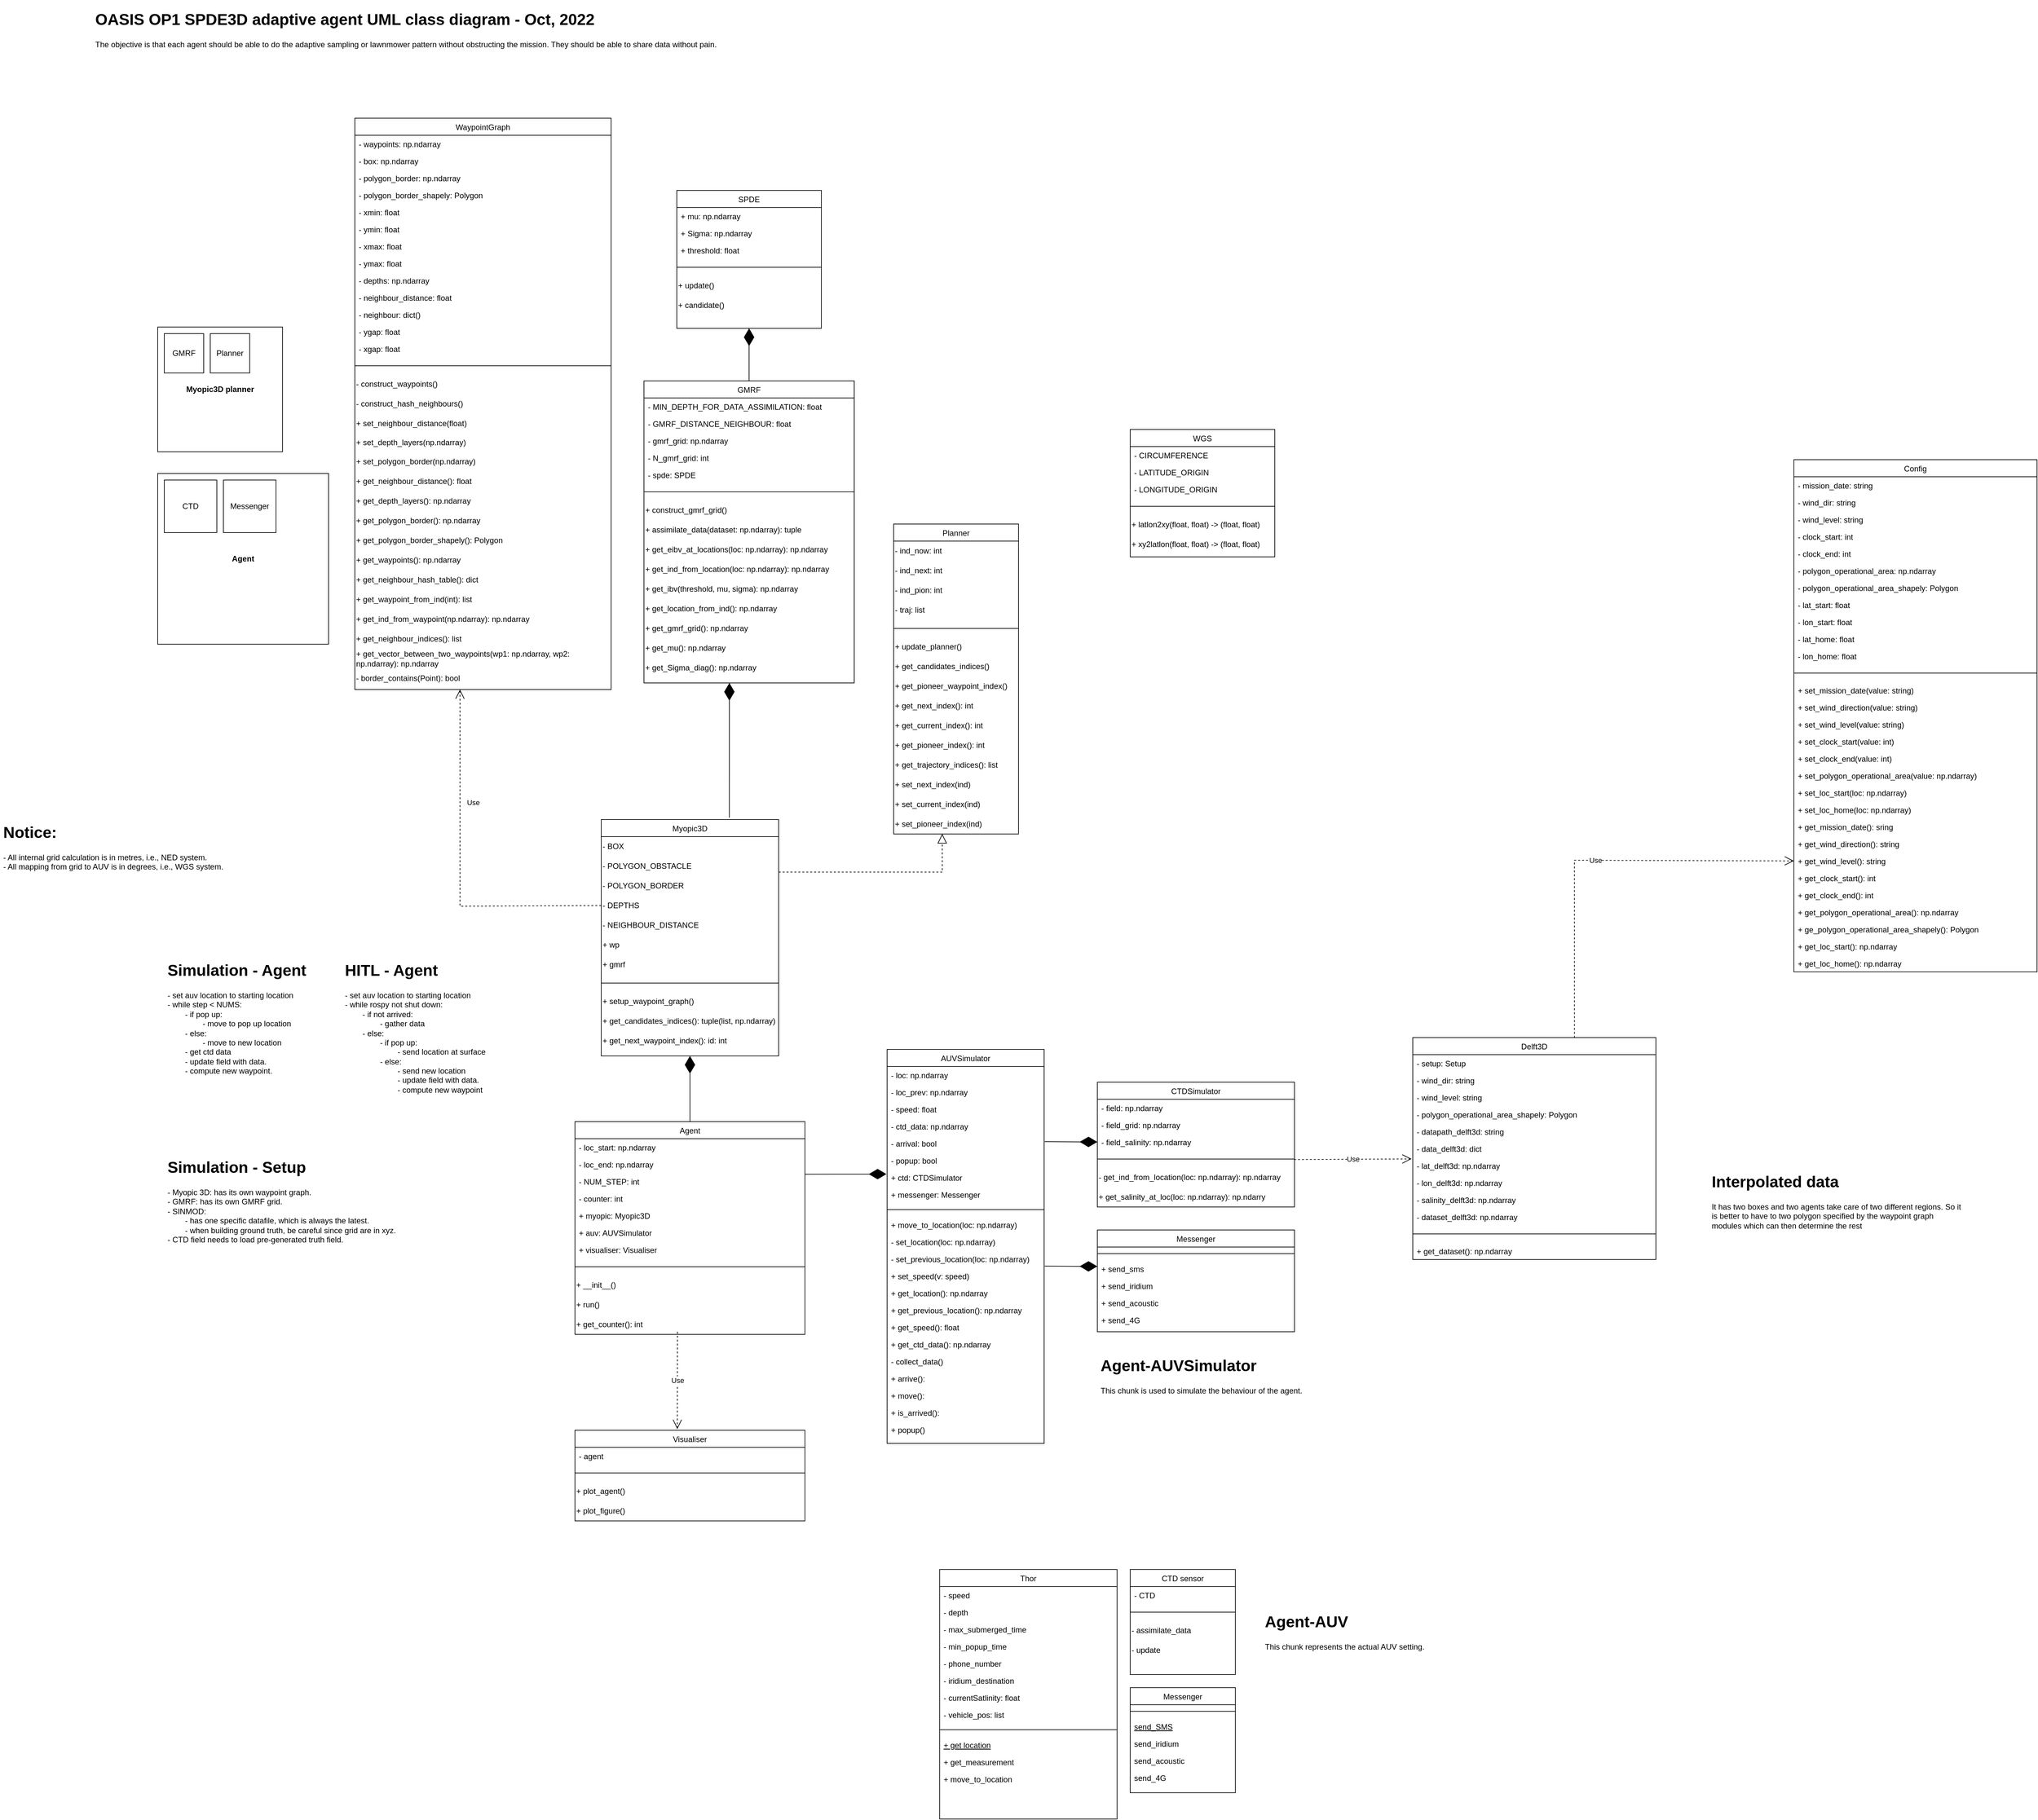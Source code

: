 <mxfile version="20.3.0" type="device"><diagram id="H-wJF83lNPM2h12FPL4d" name="Page-1"><mxGraphModel dx="5169" dy="685" grid="1" gridSize="10" guides="1" tooltips="1" connect="1" arrows="1" fold="1" page="1" pageScale="1" pageWidth="4681" pageHeight="3300" math="0" shadow="0"><root><mxCell id="0"/><mxCell id="1" parent="0"/><mxCell id="KE9BPn26jEvFqoi-ZtsX-1" value="Planner" style="swimlane;fontStyle=0;align=center;verticalAlign=top;childLayout=stackLayout;horizontal=1;startSize=26;horizontalStack=0;resizeParent=1;resizeLast=0;collapsible=1;marginBottom=0;rounded=0;shadow=0;strokeWidth=1;" parent="1" vertex="1"><mxGeometry x="1340" y="858" width="190" height="472" as="geometry"><mxRectangle x="130" y="380" width="160" height="26" as="alternateBounds"/></mxGeometry></mxCell><mxCell id="KE9BPn26jEvFqoi-ZtsX-2" value="- ind_now: int" style="text;html=1;strokeColor=none;fillColor=none;align=left;verticalAlign=middle;whiteSpace=wrap;rounded=0;" parent="KE9BPn26jEvFqoi-ZtsX-1" vertex="1"><mxGeometry y="26" width="190" height="30" as="geometry"/></mxCell><mxCell id="KE9BPn26jEvFqoi-ZtsX-3" value="- ind_next: int" style="text;html=1;strokeColor=none;fillColor=none;align=left;verticalAlign=middle;whiteSpace=wrap;rounded=0;" parent="KE9BPn26jEvFqoi-ZtsX-1" vertex="1"><mxGeometry y="56" width="190" height="30" as="geometry"/></mxCell><mxCell id="KE9BPn26jEvFqoi-ZtsX-4" value="- ind_pion: int" style="text;html=1;strokeColor=none;fillColor=none;align=left;verticalAlign=middle;whiteSpace=wrap;rounded=0;" parent="KE9BPn26jEvFqoi-ZtsX-1" vertex="1"><mxGeometry y="86" width="190" height="30" as="geometry"/></mxCell><mxCell id="KE9BPn26jEvFqoi-ZtsX-5" value="- traj: list" style="text;html=1;strokeColor=none;fillColor=none;align=left;verticalAlign=middle;whiteSpace=wrap;rounded=0;" parent="KE9BPn26jEvFqoi-ZtsX-1" vertex="1"><mxGeometry y="116" width="190" height="30" as="geometry"/></mxCell><mxCell id="KE9BPn26jEvFqoi-ZtsX-6" value="" style="line;html=1;strokeWidth=1;align=left;verticalAlign=middle;spacingTop=-1;spacingLeft=3;spacingRight=3;rotatable=0;labelPosition=right;points=[];portConstraint=eastwest;" parent="KE9BPn26jEvFqoi-ZtsX-1" vertex="1"><mxGeometry y="146" width="190" height="26" as="geometry"/></mxCell><mxCell id="KE9BPn26jEvFqoi-ZtsX-7" value="+ update_planner()" style="text;html=1;strokeColor=none;fillColor=none;align=left;verticalAlign=middle;whiteSpace=wrap;rounded=0;" parent="KE9BPn26jEvFqoi-ZtsX-1" vertex="1"><mxGeometry y="172" width="190" height="30" as="geometry"/></mxCell><mxCell id="KE9BPn26jEvFqoi-ZtsX-8" value="+ get_candidates_indices()" style="text;html=1;strokeColor=none;fillColor=none;align=left;verticalAlign=middle;whiteSpace=wrap;rounded=0;" parent="KE9BPn26jEvFqoi-ZtsX-1" vertex="1"><mxGeometry y="202" width="190" height="30" as="geometry"/></mxCell><mxCell id="KE9BPn26jEvFqoi-ZtsX-9" value="+ get_pioneer_waypoint_index()" style="text;html=1;strokeColor=none;fillColor=none;align=left;verticalAlign=middle;whiteSpace=wrap;rounded=0;" parent="KE9BPn26jEvFqoi-ZtsX-1" vertex="1"><mxGeometry y="232" width="190" height="30" as="geometry"/></mxCell><mxCell id="KE9BPn26jEvFqoi-ZtsX-10" value="+ get_next_index(): int" style="text;html=1;strokeColor=none;fillColor=none;align=left;verticalAlign=middle;whiteSpace=wrap;rounded=0;" parent="KE9BPn26jEvFqoi-ZtsX-1" vertex="1"><mxGeometry y="262" width="190" height="30" as="geometry"/></mxCell><mxCell id="KE9BPn26jEvFqoi-ZtsX-11" value="+ get_current_index(): int" style="text;html=1;strokeColor=none;fillColor=none;align=left;verticalAlign=middle;whiteSpace=wrap;rounded=0;" parent="KE9BPn26jEvFqoi-ZtsX-1" vertex="1"><mxGeometry y="292" width="190" height="30" as="geometry"/></mxCell><mxCell id="KE9BPn26jEvFqoi-ZtsX-12" value="+ get_pioneer_index(): int" style="text;html=1;strokeColor=none;fillColor=none;align=left;verticalAlign=middle;whiteSpace=wrap;rounded=0;" parent="KE9BPn26jEvFqoi-ZtsX-1" vertex="1"><mxGeometry y="322" width="190" height="30" as="geometry"/></mxCell><mxCell id="KE9BPn26jEvFqoi-ZtsX-13" value="+ get_trajectory_indices(): list" style="text;html=1;strokeColor=none;fillColor=none;align=left;verticalAlign=middle;whiteSpace=wrap;rounded=0;" parent="KE9BPn26jEvFqoi-ZtsX-1" vertex="1"><mxGeometry y="352" width="190" height="30" as="geometry"/></mxCell><mxCell id="KE9BPn26jEvFqoi-ZtsX-14" value="+ set_next_index(ind)" style="text;html=1;strokeColor=none;fillColor=none;align=left;verticalAlign=middle;whiteSpace=wrap;rounded=0;" parent="KE9BPn26jEvFqoi-ZtsX-1" vertex="1"><mxGeometry y="382" width="190" height="30" as="geometry"/></mxCell><mxCell id="KE9BPn26jEvFqoi-ZtsX-15" value="+ set_current_index(ind)" style="text;html=1;strokeColor=none;fillColor=none;align=left;verticalAlign=middle;whiteSpace=wrap;rounded=0;" parent="KE9BPn26jEvFqoi-ZtsX-1" vertex="1"><mxGeometry y="412" width="190" height="30" as="geometry"/></mxCell><mxCell id="KE9BPn26jEvFqoi-ZtsX-16" value="+ set_pioneer_index(ind)" style="text;html=1;strokeColor=none;fillColor=none;align=left;verticalAlign=middle;whiteSpace=wrap;rounded=0;" parent="KE9BPn26jEvFqoi-ZtsX-1" vertex="1"><mxGeometry y="442" width="190" height="30" as="geometry"/></mxCell><mxCell id="KE9BPn26jEvFqoi-ZtsX-17" value="&lt;h1&gt;OASIS OP1 SPDE3D adaptive agent UML class diagram - Oct, 2022&lt;/h1&gt;&lt;div&gt;The objective is that each agent should be able to do the adaptive sampling or lawnmower pattern without obstructing the mission. They should be able to share data without pain.&amp;nbsp;&lt;/div&gt;" style="text;html=1;strokeColor=none;fillColor=none;spacing=5;spacingTop=-20;whiteSpace=wrap;overflow=hidden;rounded=0;" parent="1" vertex="1"><mxGeometry x="120" y="70" width="1360" height="120" as="geometry"/></mxCell><mxCell id="KE9BPn26jEvFqoi-ZtsX-18" value="WaypointGraph" style="swimlane;fontStyle=0;align=center;verticalAlign=top;childLayout=stackLayout;horizontal=1;startSize=26;horizontalStack=0;resizeParent=1;resizeLast=0;collapsible=1;marginBottom=0;rounded=0;shadow=0;strokeWidth=1;" parent="1" vertex="1"><mxGeometry x="520" y="240" width="390" height="870" as="geometry"><mxRectangle x="130" y="380" width="160" height="26" as="alternateBounds"/></mxGeometry></mxCell><mxCell id="KE9BPn26jEvFqoi-ZtsX-19" value="- waypoints: np.ndarray" style="text;align=left;verticalAlign=top;spacingLeft=4;spacingRight=4;overflow=hidden;rotatable=0;points=[[0,0.5],[1,0.5]];portConstraint=eastwest;rounded=0;shadow=0;html=0;" parent="KE9BPn26jEvFqoi-ZtsX-18" vertex="1"><mxGeometry y="26" width="390" height="26" as="geometry"/></mxCell><mxCell id="42Uoyl86RipFLSGppYtg-1" value="- box: np.ndarray" style="text;align=left;verticalAlign=top;spacingLeft=4;spacingRight=4;overflow=hidden;rotatable=0;points=[[0,0.5],[1,0.5]];portConstraint=eastwest;rounded=0;shadow=0;html=0;" vertex="1" parent="KE9BPn26jEvFqoi-ZtsX-18"><mxGeometry y="52" width="390" height="26" as="geometry"/></mxCell><mxCell id="42Uoyl86RipFLSGppYtg-2" value="- polygon_border: np.ndarray" style="text;align=left;verticalAlign=top;spacingLeft=4;spacingRight=4;overflow=hidden;rotatable=0;points=[[0,0.5],[1,0.5]];portConstraint=eastwest;rounded=0;shadow=0;html=0;" vertex="1" parent="KE9BPn26jEvFqoi-ZtsX-18"><mxGeometry y="78" width="390" height="26" as="geometry"/></mxCell><mxCell id="42Uoyl86RipFLSGppYtg-3" value="- polygon_border_shapely: Polygon" style="text;align=left;verticalAlign=top;spacingLeft=4;spacingRight=4;overflow=hidden;rotatable=0;points=[[0,0.5],[1,0.5]];portConstraint=eastwest;rounded=0;shadow=0;html=0;" vertex="1" parent="KE9BPn26jEvFqoi-ZtsX-18"><mxGeometry y="104" width="390" height="26" as="geometry"/></mxCell><mxCell id="42Uoyl86RipFLSGppYtg-5" value="- xmin: float" style="text;align=left;verticalAlign=top;spacingLeft=4;spacingRight=4;overflow=hidden;rotatable=0;points=[[0,0.5],[1,0.5]];portConstraint=eastwest;rounded=0;shadow=0;html=0;" vertex="1" parent="KE9BPn26jEvFqoi-ZtsX-18"><mxGeometry y="130" width="390" height="26" as="geometry"/></mxCell><mxCell id="42Uoyl86RipFLSGppYtg-6" value="- ymin: float" style="text;align=left;verticalAlign=top;spacingLeft=4;spacingRight=4;overflow=hidden;rotatable=0;points=[[0,0.5],[1,0.5]];portConstraint=eastwest;rounded=0;shadow=0;html=0;" vertex="1" parent="KE9BPn26jEvFqoi-ZtsX-18"><mxGeometry y="156" width="390" height="26" as="geometry"/></mxCell><mxCell id="42Uoyl86RipFLSGppYtg-7" value="- xmax: float" style="text;align=left;verticalAlign=top;spacingLeft=4;spacingRight=4;overflow=hidden;rotatable=0;points=[[0,0.5],[1,0.5]];portConstraint=eastwest;rounded=0;shadow=0;html=0;" vertex="1" parent="KE9BPn26jEvFqoi-ZtsX-18"><mxGeometry y="182" width="390" height="26" as="geometry"/></mxCell><mxCell id="42Uoyl86RipFLSGppYtg-4" value="- ymax: float" style="text;align=left;verticalAlign=top;spacingLeft=4;spacingRight=4;overflow=hidden;rotatable=0;points=[[0,0.5],[1,0.5]];portConstraint=eastwest;rounded=0;shadow=0;html=0;" vertex="1" parent="KE9BPn26jEvFqoi-ZtsX-18"><mxGeometry y="208" width="390" height="26" as="geometry"/></mxCell><mxCell id="42Uoyl86RipFLSGppYtg-8" value="- depths: np.ndarray" style="text;align=left;verticalAlign=top;spacingLeft=4;spacingRight=4;overflow=hidden;rotatable=0;points=[[0,0.5],[1,0.5]];portConstraint=eastwest;rounded=0;shadow=0;html=0;" vertex="1" parent="KE9BPn26jEvFqoi-ZtsX-18"><mxGeometry y="234" width="390" height="26" as="geometry"/></mxCell><mxCell id="KE9BPn26jEvFqoi-ZtsX-21" value="- neighbour_distance: float" style="text;align=left;verticalAlign=top;spacingLeft=4;spacingRight=4;overflow=hidden;rotatable=0;points=[[0,0.5],[1,0.5]];portConstraint=eastwest;rounded=0;shadow=0;html=0;" parent="KE9BPn26jEvFqoi-ZtsX-18" vertex="1"><mxGeometry y="260" width="390" height="26" as="geometry"/></mxCell><mxCell id="KE9BPn26jEvFqoi-ZtsX-20" value="- neighbour: dict()" style="text;align=left;verticalAlign=top;spacingLeft=4;spacingRight=4;overflow=hidden;rotatable=0;points=[[0,0.5],[1,0.5]];portConstraint=eastwest;rounded=0;shadow=0;html=0;" parent="KE9BPn26jEvFqoi-ZtsX-18" vertex="1"><mxGeometry y="286" width="390" height="26" as="geometry"/></mxCell><mxCell id="42Uoyl86RipFLSGppYtg-9" value="- ygap: float" style="text;align=left;verticalAlign=top;spacingLeft=4;spacingRight=4;overflow=hidden;rotatable=0;points=[[0,0.5],[1,0.5]];portConstraint=eastwest;rounded=0;shadow=0;html=0;" vertex="1" parent="KE9BPn26jEvFqoi-ZtsX-18"><mxGeometry y="312" width="390" height="26" as="geometry"/></mxCell><mxCell id="42Uoyl86RipFLSGppYtg-10" value="- xgap: float" style="text;align=left;verticalAlign=top;spacingLeft=4;spacingRight=4;overflow=hidden;rotatable=0;points=[[0,0.5],[1,0.5]];portConstraint=eastwest;rounded=0;shadow=0;html=0;" vertex="1" parent="KE9BPn26jEvFqoi-ZtsX-18"><mxGeometry y="338" width="390" height="26" as="geometry"/></mxCell><mxCell id="KE9BPn26jEvFqoi-ZtsX-25" value="" style="line;html=1;strokeWidth=1;align=left;verticalAlign=middle;spacingTop=-1;spacingLeft=3;spacingRight=3;rotatable=0;labelPosition=right;points=[];portConstraint=eastwest;" parent="KE9BPn26jEvFqoi-ZtsX-18" vertex="1"><mxGeometry y="364" width="390" height="26" as="geometry"/></mxCell><mxCell id="KE9BPn26jEvFqoi-ZtsX-34" value="- construct_waypoints()" style="text;html=1;strokeColor=none;fillColor=none;align=left;verticalAlign=middle;whiteSpace=wrap;rounded=0;" parent="KE9BPn26jEvFqoi-ZtsX-18" vertex="1"><mxGeometry y="390" width="390" height="30" as="geometry"/></mxCell><mxCell id="KE9BPn26jEvFqoi-ZtsX-35" value="- construct_hash_neighbours()" style="text;html=1;strokeColor=none;fillColor=none;align=left;verticalAlign=middle;whiteSpace=wrap;rounded=0;" parent="KE9BPn26jEvFqoi-ZtsX-18" vertex="1"><mxGeometry y="420" width="390" height="30" as="geometry"/></mxCell><mxCell id="KE9BPn26jEvFqoi-ZtsX-26" value="+ set_neighbour_distance(float)" style="text;html=1;strokeColor=none;fillColor=none;align=left;verticalAlign=middle;whiteSpace=wrap;rounded=0;" parent="KE9BPn26jEvFqoi-ZtsX-18" vertex="1"><mxGeometry y="450" width="390" height="30" as="geometry"/></mxCell><mxCell id="KE9BPn26jEvFqoi-ZtsX-27" value="+ set_depth_layers(np.ndarray)" style="text;html=1;strokeColor=none;fillColor=none;align=left;verticalAlign=middle;whiteSpace=wrap;rounded=0;" parent="KE9BPn26jEvFqoi-ZtsX-18" vertex="1"><mxGeometry y="480" width="390" height="28" as="geometry"/></mxCell><mxCell id="KE9BPn26jEvFqoi-ZtsX-28" value="+ set_polygon_border(np.ndarray)" style="text;html=1;strokeColor=none;fillColor=none;align=left;verticalAlign=middle;whiteSpace=wrap;rounded=0;" parent="KE9BPn26jEvFqoi-ZtsX-18" vertex="1"><mxGeometry y="508" width="390" height="30" as="geometry"/></mxCell><mxCell id="42Uoyl86RipFLSGppYtg-11" value="+ get_neighbour_distance(): float" style="text;html=1;strokeColor=none;fillColor=none;align=left;verticalAlign=middle;whiteSpace=wrap;rounded=0;" vertex="1" parent="KE9BPn26jEvFqoi-ZtsX-18"><mxGeometry y="538" width="390" height="30" as="geometry"/></mxCell><mxCell id="42Uoyl86RipFLSGppYtg-12" value="+ get_depth_layers(): np.ndarray" style="text;html=1;strokeColor=none;fillColor=none;align=left;verticalAlign=middle;whiteSpace=wrap;rounded=0;" vertex="1" parent="KE9BPn26jEvFqoi-ZtsX-18"><mxGeometry y="568" width="390" height="30" as="geometry"/></mxCell><mxCell id="42Uoyl86RipFLSGppYtg-13" value="+ get_polygon_border(): np.ndarray" style="text;html=1;strokeColor=none;fillColor=none;align=left;verticalAlign=middle;whiteSpace=wrap;rounded=0;" vertex="1" parent="KE9BPn26jEvFqoi-ZtsX-18"><mxGeometry y="598" width="390" height="30" as="geometry"/></mxCell><mxCell id="42Uoyl86RipFLSGppYtg-14" value="+ get_polygon_border_shapely(): Polygon" style="text;html=1;strokeColor=none;fillColor=none;align=left;verticalAlign=middle;whiteSpace=wrap;rounded=0;" vertex="1" parent="KE9BPn26jEvFqoi-ZtsX-18"><mxGeometry y="628" width="390" height="30" as="geometry"/></mxCell><mxCell id="KE9BPn26jEvFqoi-ZtsX-36" value="+ get_waypoints(): np.ndarray" style="text;html=1;strokeColor=none;fillColor=none;align=left;verticalAlign=middle;whiteSpace=wrap;rounded=0;" parent="KE9BPn26jEvFqoi-ZtsX-18" vertex="1"><mxGeometry y="658" width="390" height="30" as="geometry"/></mxCell><mxCell id="KE9BPn26jEvFqoi-ZtsX-37" value="+ get_neighbour_hash_table(): dict" style="text;html=1;strokeColor=none;fillColor=none;align=left;verticalAlign=middle;whiteSpace=wrap;rounded=0;" parent="KE9BPn26jEvFqoi-ZtsX-18" vertex="1"><mxGeometry y="688" width="390" height="30" as="geometry"/></mxCell><mxCell id="KE9BPn26jEvFqoi-ZtsX-40" value="+ get_waypoint_from_ind(int): list" style="text;html=1;strokeColor=none;fillColor=none;align=left;verticalAlign=middle;whiteSpace=wrap;rounded=0;" parent="KE9BPn26jEvFqoi-ZtsX-18" vertex="1"><mxGeometry y="718" width="390" height="30" as="geometry"/></mxCell><mxCell id="KE9BPn26jEvFqoi-ZtsX-41" value="+ get_ind_from_waypoint(np.ndarray): np.ndarray" style="text;html=1;strokeColor=none;fillColor=none;align=left;verticalAlign=middle;whiteSpace=wrap;rounded=0;" parent="KE9BPn26jEvFqoi-ZtsX-18" vertex="1"><mxGeometry y="748" width="390" height="30" as="geometry"/></mxCell><mxCell id="KE9BPn26jEvFqoi-ZtsX-42" value="+ get_neighbour_indices(): list" style="text;html=1;strokeColor=none;fillColor=none;align=left;verticalAlign=middle;whiteSpace=wrap;rounded=0;" parent="KE9BPn26jEvFqoi-ZtsX-18" vertex="1"><mxGeometry y="778" width="390" height="30" as="geometry"/></mxCell><mxCell id="KE9BPn26jEvFqoi-ZtsX-43" value="+ get_vector_between_two_waypoints(wp1: np.ndarray, wp2: np.ndarray): np.ndarray" style="text;html=1;strokeColor=none;fillColor=none;align=left;verticalAlign=middle;whiteSpace=wrap;rounded=0;" parent="KE9BPn26jEvFqoi-ZtsX-18" vertex="1"><mxGeometry y="808" width="390" height="30" as="geometry"/></mxCell><mxCell id="KE9BPn26jEvFqoi-ZtsX-30" value="- border_contains(Point): bool" style="text;html=1;strokeColor=none;fillColor=none;align=left;verticalAlign=middle;whiteSpace=wrap;rounded=0;" parent="KE9BPn26jEvFqoi-ZtsX-18" vertex="1"><mxGeometry y="838" width="390" height="30" as="geometry"/></mxCell><mxCell id="KE9BPn26jEvFqoi-ZtsX-44" value="Myopic3D" style="swimlane;fontStyle=0;align=center;verticalAlign=top;childLayout=stackLayout;horizontal=1;startSize=26;horizontalStack=0;resizeParent=1;resizeLast=0;collapsible=1;marginBottom=0;rounded=0;shadow=0;strokeWidth=1;" parent="1" vertex="1"><mxGeometry x="895" y="1308" width="270" height="360" as="geometry"><mxRectangle x="130" y="380" width="160" height="26" as="alternateBounds"/></mxGeometry></mxCell><mxCell id="KE9BPn26jEvFqoi-ZtsX-45" value="- BOX" style="text;html=1;strokeColor=none;fillColor=none;align=left;verticalAlign=middle;whiteSpace=wrap;rounded=0;" parent="KE9BPn26jEvFqoi-ZtsX-44" vertex="1"><mxGeometry y="26" width="270" height="30" as="geometry"/></mxCell><mxCell id="KE9BPn26jEvFqoi-ZtsX-46" value="- POLYGON_OBSTACLE" style="text;html=1;strokeColor=none;fillColor=none;align=left;verticalAlign=middle;whiteSpace=wrap;rounded=0;" parent="KE9BPn26jEvFqoi-ZtsX-44" vertex="1"><mxGeometry y="56" width="270" height="30" as="geometry"/></mxCell><mxCell id="KE9BPn26jEvFqoi-ZtsX-47" value="- POLYGON_BORDER" style="text;html=1;strokeColor=none;fillColor=none;align=left;verticalAlign=middle;whiteSpace=wrap;rounded=0;" parent="KE9BPn26jEvFqoi-ZtsX-44" vertex="1"><mxGeometry y="86" width="270" height="30" as="geometry"/></mxCell><mxCell id="KE9BPn26jEvFqoi-ZtsX-48" value="- DEPTHS" style="text;html=1;strokeColor=none;fillColor=none;align=left;verticalAlign=middle;whiteSpace=wrap;rounded=0;" parent="KE9BPn26jEvFqoi-ZtsX-44" vertex="1"><mxGeometry y="116" width="270" height="30" as="geometry"/></mxCell><mxCell id="KE9BPn26jEvFqoi-ZtsX-49" value="- NEIGHBOUR_DISTANCE" style="text;html=1;strokeColor=none;fillColor=none;align=left;verticalAlign=middle;whiteSpace=wrap;rounded=0;" parent="KE9BPn26jEvFqoi-ZtsX-44" vertex="1"><mxGeometry y="146" width="270" height="30" as="geometry"/></mxCell><mxCell id="KE9BPn26jEvFqoi-ZtsX-50" value="+ wp" style="text;html=1;strokeColor=none;fillColor=none;align=left;verticalAlign=middle;whiteSpace=wrap;rounded=0;" parent="KE9BPn26jEvFqoi-ZtsX-44" vertex="1"><mxGeometry y="176" width="270" height="30" as="geometry"/></mxCell><mxCell id="KE9BPn26jEvFqoi-ZtsX-51" value="+ gmrf" style="text;html=1;strokeColor=none;fillColor=none;align=left;verticalAlign=middle;whiteSpace=wrap;rounded=0;" parent="KE9BPn26jEvFqoi-ZtsX-44" vertex="1"><mxGeometry y="206" width="270" height="30" as="geometry"/></mxCell><mxCell id="KE9BPn26jEvFqoi-ZtsX-52" value="" style="line;html=1;strokeWidth=1;align=left;verticalAlign=middle;spacingTop=-1;spacingLeft=3;spacingRight=3;rotatable=0;labelPosition=right;points=[];portConstraint=eastwest;" parent="KE9BPn26jEvFqoi-ZtsX-44" vertex="1"><mxGeometry y="236" width="270" height="26" as="geometry"/></mxCell><mxCell id="KE9BPn26jEvFqoi-ZtsX-53" value="+ setup_waypoint_graph()" style="text;html=1;strokeColor=none;fillColor=none;align=left;verticalAlign=middle;whiteSpace=wrap;rounded=0;" parent="KE9BPn26jEvFqoi-ZtsX-44" vertex="1"><mxGeometry y="262" width="270" height="30" as="geometry"/></mxCell><mxCell id="KE9BPn26jEvFqoi-ZtsX-54" value="+ get_candidates_indices(): tuple(list, np.ndarray)" style="text;html=1;strokeColor=none;fillColor=none;align=left;verticalAlign=middle;whiteSpace=wrap;rounded=0;" parent="KE9BPn26jEvFqoi-ZtsX-44" vertex="1"><mxGeometry y="292" width="270" height="30" as="geometry"/></mxCell><mxCell id="KE9BPn26jEvFqoi-ZtsX-55" value="+ get_next_waypoint_index(): id: int" style="text;html=1;strokeColor=none;fillColor=none;align=left;verticalAlign=middle;whiteSpace=wrap;rounded=0;" parent="KE9BPn26jEvFqoi-ZtsX-44" vertex="1"><mxGeometry y="322" width="270" height="30" as="geometry"/></mxCell><mxCell id="KE9BPn26jEvFqoi-ZtsX-56" value="Use" style="endArrow=open;endSize=12;dashed=1;html=1;rounded=0;exitX=0;exitY=0.5;exitDx=0;exitDy=0;" parent="1" source="KE9BPn26jEvFqoi-ZtsX-48" edge="1"><mxGeometry x="0.371" y="-20" width="160" relative="1" as="geometry"><mxPoint x="690" y="1388" as="sourcePoint"/><mxPoint x="680" y="1110" as="targetPoint"/><Array as="points"><mxPoint x="680" y="1440"/></Array><mxPoint as="offset"/></mxGeometry></mxCell><mxCell id="KE9BPn26jEvFqoi-ZtsX-57" value="SPDE" style="swimlane;fontStyle=0;align=center;verticalAlign=top;childLayout=stackLayout;horizontal=1;startSize=26;horizontalStack=0;resizeParent=1;resizeLast=0;collapsible=1;marginBottom=0;rounded=0;shadow=0;strokeWidth=1;" parent="1" vertex="1"><mxGeometry x="1010" y="350" width="220" height="210" as="geometry"><mxRectangle x="130" y="380" width="160" height="26" as="alternateBounds"/></mxGeometry></mxCell><mxCell id="KE9BPn26jEvFqoi-ZtsX-58" value="+ mu: np.ndarray" style="text;align=left;verticalAlign=top;spacingLeft=4;spacingRight=4;overflow=hidden;rotatable=0;points=[[0,0.5],[1,0.5]];portConstraint=eastwest;rounded=0;shadow=0;html=0;" parent="KE9BPn26jEvFqoi-ZtsX-57" vertex="1"><mxGeometry y="26" width="220" height="26" as="geometry"/></mxCell><mxCell id="KE9BPn26jEvFqoi-ZtsX-59" value="+ Sigma: np.ndarray" style="text;align=left;verticalAlign=top;spacingLeft=4;spacingRight=4;overflow=hidden;rotatable=0;points=[[0,0.5],[1,0.5]];portConstraint=eastwest;rounded=0;shadow=0;html=0;" parent="KE9BPn26jEvFqoi-ZtsX-57" vertex="1"><mxGeometry y="52" width="220" height="26" as="geometry"/></mxCell><mxCell id="KE9BPn26jEvFqoi-ZtsX-60" value="+ threshold: float" style="text;align=left;verticalAlign=top;spacingLeft=4;spacingRight=4;overflow=hidden;rotatable=0;points=[[0,0.5],[1,0.5]];portConstraint=eastwest;rounded=0;shadow=0;html=0;" parent="KE9BPn26jEvFqoi-ZtsX-57" vertex="1"><mxGeometry y="78" width="220" height="26" as="geometry"/></mxCell><mxCell id="KE9BPn26jEvFqoi-ZtsX-61" value="" style="line;html=1;strokeWidth=1;align=left;verticalAlign=middle;spacingTop=-1;spacingLeft=3;spacingRight=3;rotatable=0;labelPosition=right;points=[];portConstraint=eastwest;" parent="KE9BPn26jEvFqoi-ZtsX-57" vertex="1"><mxGeometry y="104" width="220" height="26" as="geometry"/></mxCell><mxCell id="KE9BPn26jEvFqoi-ZtsX-62" value="+ update()" style="text;html=1;strokeColor=none;fillColor=none;align=left;verticalAlign=middle;whiteSpace=wrap;rounded=0;" parent="KE9BPn26jEvFqoi-ZtsX-57" vertex="1"><mxGeometry y="130" width="220" height="30" as="geometry"/></mxCell><mxCell id="KE9BPn26jEvFqoi-ZtsX-63" value="+ candidate()" style="text;html=1;strokeColor=none;fillColor=none;align=left;verticalAlign=middle;whiteSpace=wrap;rounded=0;" parent="KE9BPn26jEvFqoi-ZtsX-57" vertex="1"><mxGeometry y="160" width="220" height="30" as="geometry"/></mxCell><mxCell id="KE9BPn26jEvFqoi-ZtsX-64" value="GMRF" style="swimlane;fontStyle=0;align=center;verticalAlign=top;childLayout=stackLayout;horizontal=1;startSize=26;horizontalStack=0;resizeParent=1;resizeLast=0;collapsible=1;marginBottom=0;rounded=0;shadow=0;strokeWidth=1;" parent="1" vertex="1"><mxGeometry x="960" y="640" width="320" height="460" as="geometry"><mxRectangle x="130" y="380" width="160" height="26" as="alternateBounds"/></mxGeometry></mxCell><mxCell id="KE9BPn26jEvFqoi-ZtsX-65" value="- MIN_DEPTH_FOR_DATA_ASSIMILATION: float" style="text;align=left;verticalAlign=top;spacingLeft=4;spacingRight=4;overflow=hidden;rotatable=0;points=[[0,0.5],[1,0.5]];portConstraint=eastwest;rounded=0;shadow=0;html=0;" parent="KE9BPn26jEvFqoi-ZtsX-64" vertex="1"><mxGeometry y="26" width="320" height="26" as="geometry"/></mxCell><mxCell id="KE9BPn26jEvFqoi-ZtsX-66" value="- GMRF_DISTANCE_NEIGHBOUR: float" style="text;align=left;verticalAlign=top;spacingLeft=4;spacingRight=4;overflow=hidden;rotatable=0;points=[[0,0.5],[1,0.5]];portConstraint=eastwest;rounded=0;shadow=0;html=0;" parent="KE9BPn26jEvFqoi-ZtsX-64" vertex="1"><mxGeometry y="52" width="320" height="26" as="geometry"/></mxCell><mxCell id="KE9BPn26jEvFqoi-ZtsX-67" value="- gmrf_grid: np.ndarray" style="text;align=left;verticalAlign=top;spacingLeft=4;spacingRight=4;overflow=hidden;rotatable=0;points=[[0,0.5],[1,0.5]];portConstraint=eastwest;rounded=0;shadow=0;html=0;" parent="KE9BPn26jEvFqoi-ZtsX-64" vertex="1"><mxGeometry y="78" width="320" height="26" as="geometry"/></mxCell><mxCell id="KE9BPn26jEvFqoi-ZtsX-68" value="- N_gmrf_grid: int" style="text;align=left;verticalAlign=top;spacingLeft=4;spacingRight=4;overflow=hidden;rotatable=0;points=[[0,0.5],[1,0.5]];portConstraint=eastwest;rounded=0;shadow=0;html=0;" parent="KE9BPn26jEvFqoi-ZtsX-64" vertex="1"><mxGeometry y="104" width="320" height="26" as="geometry"/></mxCell><mxCell id="KE9BPn26jEvFqoi-ZtsX-70" value="- spde: SPDE" style="text;align=left;verticalAlign=top;spacingLeft=4;spacingRight=4;overflow=hidden;rotatable=0;points=[[0,0.5],[1,0.5]];portConstraint=eastwest;rounded=0;shadow=0;html=0;" parent="KE9BPn26jEvFqoi-ZtsX-64" vertex="1"><mxGeometry y="130" width="320" height="26" as="geometry"/></mxCell><mxCell id="KE9BPn26jEvFqoi-ZtsX-71" value="" style="line;html=1;strokeWidth=1;align=left;verticalAlign=middle;spacingTop=-1;spacingLeft=3;spacingRight=3;rotatable=0;labelPosition=right;points=[];portConstraint=eastwest;" parent="KE9BPn26jEvFqoi-ZtsX-64" vertex="1"><mxGeometry y="156" width="320" height="26" as="geometry"/></mxCell><mxCell id="KE9BPn26jEvFqoi-ZtsX-72" value="+ construct_gmrf_grid()" style="text;html=1;strokeColor=none;fillColor=none;align=left;verticalAlign=middle;whiteSpace=wrap;rounded=0;" parent="KE9BPn26jEvFqoi-ZtsX-64" vertex="1"><mxGeometry y="182" width="320" height="30" as="geometry"/></mxCell><mxCell id="KE9BPn26jEvFqoi-ZtsX-73" value="+ assimilate_data(dataset: np.ndarray): tuple" style="text;html=1;strokeColor=none;fillColor=none;align=left;verticalAlign=middle;whiteSpace=wrap;rounded=0;" parent="KE9BPn26jEvFqoi-ZtsX-64" vertex="1"><mxGeometry y="212" width="320" height="30" as="geometry"/></mxCell><mxCell id="KE9BPn26jEvFqoi-ZtsX-74" value="+ get_eibv_at_locations(loc: np.ndarray): np.ndarray" style="text;html=1;strokeColor=none;fillColor=none;align=left;verticalAlign=middle;whiteSpace=wrap;rounded=0;" parent="KE9BPn26jEvFqoi-ZtsX-64" vertex="1"><mxGeometry y="242" width="320" height="30" as="geometry"/></mxCell><mxCell id="KE9BPn26jEvFqoi-ZtsX-75" value="+ get_ind_from_location(loc: np.ndarray): np.ndarray" style="text;html=1;strokeColor=none;fillColor=none;align=left;verticalAlign=middle;whiteSpace=wrap;rounded=0;" parent="KE9BPn26jEvFqoi-ZtsX-64" vertex="1"><mxGeometry y="272" width="320" height="30" as="geometry"/></mxCell><mxCell id="KE9BPn26jEvFqoi-ZtsX-76" value="+ get_ibv(threshold, mu, sigma): np.ndarray" style="text;html=1;strokeColor=none;fillColor=none;align=left;verticalAlign=middle;whiteSpace=wrap;rounded=0;" parent="KE9BPn26jEvFqoi-ZtsX-64" vertex="1"><mxGeometry y="302" width="320" height="30" as="geometry"/></mxCell><mxCell id="KE9BPn26jEvFqoi-ZtsX-77" value="+ get_location_from_ind(): np.ndarray" style="text;html=1;strokeColor=none;fillColor=none;align=left;verticalAlign=middle;whiteSpace=wrap;rounded=0;" parent="KE9BPn26jEvFqoi-ZtsX-64" vertex="1"><mxGeometry y="332" width="320" height="30" as="geometry"/></mxCell><mxCell id="KE9BPn26jEvFqoi-ZtsX-78" value="+ get_gmrf_grid(): np.ndarray" style="text;html=1;strokeColor=none;fillColor=none;align=left;verticalAlign=middle;whiteSpace=wrap;rounded=0;" parent="KE9BPn26jEvFqoi-ZtsX-64" vertex="1"><mxGeometry y="362" width="320" height="30" as="geometry"/></mxCell><mxCell id="KE9BPn26jEvFqoi-ZtsX-80" value="+ get_mu(): np.ndarray" style="text;html=1;strokeColor=none;fillColor=none;align=left;verticalAlign=middle;whiteSpace=wrap;rounded=0;" parent="KE9BPn26jEvFqoi-ZtsX-64" vertex="1"><mxGeometry y="392" width="320" height="30" as="geometry"/></mxCell><mxCell id="KE9BPn26jEvFqoi-ZtsX-81" value="+ get_Sigma_diag(): np.ndarray" style="text;html=1;strokeColor=none;fillColor=none;align=left;verticalAlign=middle;whiteSpace=wrap;rounded=0;" parent="KE9BPn26jEvFqoi-ZtsX-64" vertex="1"><mxGeometry y="422" width="320" height="30" as="geometry"/></mxCell><mxCell id="KE9BPn26jEvFqoi-ZtsX-82" value="" style="endArrow=diamondThin;endFill=1;endSize=24;html=1;rounded=0;exitX=0.5;exitY=0;exitDx=0;exitDy=0;entryX=0.5;entryY=1;entryDx=0;entryDy=0;" parent="1" source="KE9BPn26jEvFqoi-ZtsX-64" target="KE9BPn26jEvFqoi-ZtsX-57" edge="1"><mxGeometry width="160" relative="1" as="geometry"><mxPoint x="959" y="730" as="sourcePoint"/><mxPoint x="1119" y="710" as="targetPoint"/></mxGeometry></mxCell><mxCell id="KE9BPn26jEvFqoi-ZtsX-83" value="WGS" style="swimlane;fontStyle=0;align=center;verticalAlign=top;childLayout=stackLayout;horizontal=1;startSize=26;horizontalStack=0;resizeParent=1;resizeLast=0;collapsible=1;marginBottom=0;rounded=0;shadow=0;strokeWidth=1;" parent="1" vertex="1"><mxGeometry x="1700" y="714" width="220" height="194" as="geometry"><mxRectangle x="130" y="380" width="160" height="26" as="alternateBounds"/></mxGeometry></mxCell><mxCell id="KE9BPn26jEvFqoi-ZtsX-84" value="- CIRCUMFERENCE" style="text;align=left;verticalAlign=top;spacingLeft=4;spacingRight=4;overflow=hidden;rotatable=0;points=[[0,0.5],[1,0.5]];portConstraint=eastwest;rounded=0;shadow=0;html=0;" parent="KE9BPn26jEvFqoi-ZtsX-83" vertex="1"><mxGeometry y="26" width="220" height="26" as="geometry"/></mxCell><mxCell id="KE9BPn26jEvFqoi-ZtsX-85" value="- LATITUDE_ORIGIN" style="text;align=left;verticalAlign=top;spacingLeft=4;spacingRight=4;overflow=hidden;rotatable=0;points=[[0,0.5],[1,0.5]];portConstraint=eastwest;rounded=0;shadow=0;html=0;" parent="KE9BPn26jEvFqoi-ZtsX-83" vertex="1"><mxGeometry y="52" width="220" height="26" as="geometry"/></mxCell><mxCell id="KE9BPn26jEvFqoi-ZtsX-86" value="- LONGITUDE_ORIGIN" style="text;align=left;verticalAlign=top;spacingLeft=4;spacingRight=4;overflow=hidden;rotatable=0;points=[[0,0.5],[1,0.5]];portConstraint=eastwest;rounded=0;shadow=0;html=0;" parent="KE9BPn26jEvFqoi-ZtsX-83" vertex="1"><mxGeometry y="78" width="220" height="26" as="geometry"/></mxCell><mxCell id="KE9BPn26jEvFqoi-ZtsX-87" value="" style="line;html=1;strokeWidth=1;align=left;verticalAlign=middle;spacingTop=-1;spacingLeft=3;spacingRight=3;rotatable=0;labelPosition=right;points=[];portConstraint=eastwest;" parent="KE9BPn26jEvFqoi-ZtsX-83" vertex="1"><mxGeometry y="104" width="220" height="26" as="geometry"/></mxCell><mxCell id="KE9BPn26jEvFqoi-ZtsX-88" value="+ latlon2xy(float, float) -&amp;gt; (float, float)" style="text;html=1;strokeColor=none;fillColor=none;align=left;verticalAlign=middle;whiteSpace=wrap;rounded=0;" parent="KE9BPn26jEvFqoi-ZtsX-83" vertex="1"><mxGeometry y="130" width="220" height="30" as="geometry"/></mxCell><mxCell id="KE9BPn26jEvFqoi-ZtsX-89" value="+ xy2latlon(float, float) -&amp;gt; (float, float)" style="text;html=1;strokeColor=none;fillColor=none;align=left;verticalAlign=middle;whiteSpace=wrap;rounded=0;" parent="KE9BPn26jEvFqoi-ZtsX-83" vertex="1"><mxGeometry y="160" width="220" height="30" as="geometry"/></mxCell><mxCell id="KE9BPn26jEvFqoi-ZtsX-90" value="Agent" style="swimlane;fontStyle=0;align=center;verticalAlign=top;childLayout=stackLayout;horizontal=1;startSize=26;horizontalStack=0;resizeParent=1;resizeLast=0;collapsible=1;marginBottom=0;rounded=0;shadow=0;strokeWidth=1;" parent="1" vertex="1"><mxGeometry x="855" y="1768" width="350" height="324" as="geometry"><mxRectangle x="130" y="380" width="160" height="26" as="alternateBounds"/></mxGeometry></mxCell><mxCell id="KE9BPn26jEvFqoi-ZtsX-91" value="- loc_start: np.ndarray" style="text;align=left;verticalAlign=top;spacingLeft=4;spacingRight=4;overflow=hidden;rotatable=0;points=[[0,0.5],[1,0.5]];portConstraint=eastwest;" parent="KE9BPn26jEvFqoi-ZtsX-90" vertex="1"><mxGeometry y="26" width="350" height="26" as="geometry"/></mxCell><mxCell id="KE9BPn26jEvFqoi-ZtsX-92" value="- loc_end: np.ndarray" style="text;align=left;verticalAlign=top;spacingLeft=4;spacingRight=4;overflow=hidden;rotatable=0;points=[[0,0.5],[1,0.5]];portConstraint=eastwest;rounded=0;shadow=0;html=0;" parent="KE9BPn26jEvFqoi-ZtsX-90" vertex="1"><mxGeometry y="52" width="350" height="26" as="geometry"/></mxCell><mxCell id="KE9BPn26jEvFqoi-ZtsX-93" value="- NUM_STEP: int" style="text;align=left;verticalAlign=top;spacingLeft=4;spacingRight=4;overflow=hidden;rotatable=0;points=[[0,0.5],[1,0.5]];portConstraint=eastwest;rounded=0;shadow=0;html=0;" parent="KE9BPn26jEvFqoi-ZtsX-90" vertex="1"><mxGeometry y="78" width="350" height="26" as="geometry"/></mxCell><mxCell id="KE9BPn26jEvFqoi-ZtsX-94" value="- counter: int" style="text;align=left;verticalAlign=top;spacingLeft=4;spacingRight=4;overflow=hidden;rotatable=0;points=[[0,0.5],[1,0.5]];portConstraint=eastwest;rounded=0;shadow=0;html=0;" parent="KE9BPn26jEvFqoi-ZtsX-90" vertex="1"><mxGeometry y="104" width="350" height="26" as="geometry"/></mxCell><mxCell id="KE9BPn26jEvFqoi-ZtsX-95" value="+ myopic: Myopic3D" style="text;align=left;verticalAlign=top;spacingLeft=4;spacingRight=4;overflow=hidden;rotatable=0;points=[[0,0.5],[1,0.5]];portConstraint=eastwest;rounded=0;shadow=0;html=0;" parent="KE9BPn26jEvFqoi-ZtsX-90" vertex="1"><mxGeometry y="130" width="350" height="26" as="geometry"/></mxCell><mxCell id="KE9BPn26jEvFqoi-ZtsX-96" value="+ auv: AUVSimulator" style="text;align=left;verticalAlign=top;spacingLeft=4;spacingRight=4;overflow=hidden;rotatable=0;points=[[0,0.5],[1,0.5]];portConstraint=eastwest;rounded=0;shadow=0;html=0;" parent="KE9BPn26jEvFqoi-ZtsX-90" vertex="1"><mxGeometry y="156" width="350" height="26" as="geometry"/></mxCell><mxCell id="KE9BPn26jEvFqoi-ZtsX-97" value="+ visualiser: Visualiser" style="text;align=left;verticalAlign=top;spacingLeft=4;spacingRight=4;overflow=hidden;rotatable=0;points=[[0,0.5],[1,0.5]];portConstraint=eastwest;rounded=0;shadow=0;html=0;" parent="KE9BPn26jEvFqoi-ZtsX-90" vertex="1"><mxGeometry y="182" width="350" height="26" as="geometry"/></mxCell><mxCell id="KE9BPn26jEvFqoi-ZtsX-98" value="" style="line;html=1;strokeWidth=1;align=left;verticalAlign=middle;spacingTop=-1;spacingLeft=3;spacingRight=3;rotatable=0;labelPosition=right;points=[];portConstraint=eastwest;" parent="KE9BPn26jEvFqoi-ZtsX-90" vertex="1"><mxGeometry y="208" width="350" height="26" as="geometry"/></mxCell><mxCell id="KE9BPn26jEvFqoi-ZtsX-99" value="+ __init__()" style="text;html=1;strokeColor=none;fillColor=none;align=left;verticalAlign=middle;whiteSpace=wrap;rounded=0;" parent="KE9BPn26jEvFqoi-ZtsX-90" vertex="1"><mxGeometry y="234" width="350" height="30" as="geometry"/></mxCell><mxCell id="KE9BPn26jEvFqoi-ZtsX-100" value="+ run()" style="text;html=1;strokeColor=none;fillColor=none;align=left;verticalAlign=middle;whiteSpace=wrap;rounded=0;" parent="KE9BPn26jEvFqoi-ZtsX-90" vertex="1"><mxGeometry y="264" width="350" height="30" as="geometry"/></mxCell><mxCell id="KE9BPn26jEvFqoi-ZtsX-101" value="+ get_counter(): int" style="text;html=1;strokeColor=none;fillColor=none;align=left;verticalAlign=middle;whiteSpace=wrap;rounded=0;" parent="KE9BPn26jEvFqoi-ZtsX-90" vertex="1"><mxGeometry y="294" width="350" height="30" as="geometry"/></mxCell><mxCell id="KE9BPn26jEvFqoi-ZtsX-102" value="Thor" style="swimlane;fontStyle=0;align=center;verticalAlign=top;childLayout=stackLayout;horizontal=1;startSize=26;horizontalStack=0;resizeParent=1;resizeLast=0;collapsible=1;marginBottom=0;rounded=0;shadow=0;strokeWidth=1;" parent="1" vertex="1"><mxGeometry x="1410" y="2450" width="270" height="380" as="geometry"><mxRectangle x="130" y="380" width="160" height="26" as="alternateBounds"/></mxGeometry></mxCell><mxCell id="KE9BPn26jEvFqoi-ZtsX-103" value="- speed" style="text;align=left;verticalAlign=top;spacingLeft=4;spacingRight=4;overflow=hidden;rotatable=0;points=[[0,0.5],[1,0.5]];portConstraint=eastwest;" parent="KE9BPn26jEvFqoi-ZtsX-102" vertex="1"><mxGeometry y="26" width="270" height="26" as="geometry"/></mxCell><mxCell id="KE9BPn26jEvFqoi-ZtsX-104" value="- depth" style="text;align=left;verticalAlign=top;spacingLeft=4;spacingRight=4;overflow=hidden;rotatable=0;points=[[0,0.5],[1,0.5]];portConstraint=eastwest;" parent="KE9BPn26jEvFqoi-ZtsX-102" vertex="1"><mxGeometry y="52" width="270" height="26" as="geometry"/></mxCell><mxCell id="KE9BPn26jEvFqoi-ZtsX-105" value="- max_submerged_time" style="text;align=left;verticalAlign=top;spacingLeft=4;spacingRight=4;overflow=hidden;rotatable=0;points=[[0,0.5],[1,0.5]];portConstraint=eastwest;" parent="KE9BPn26jEvFqoi-ZtsX-102" vertex="1"><mxGeometry y="78" width="270" height="26" as="geometry"/></mxCell><mxCell id="KE9BPn26jEvFqoi-ZtsX-106" value="- min_popup_time" style="text;align=left;verticalAlign=top;spacingLeft=4;spacingRight=4;overflow=hidden;rotatable=0;points=[[0,0.5],[1,0.5]];portConstraint=eastwest;" parent="KE9BPn26jEvFqoi-ZtsX-102" vertex="1"><mxGeometry y="104" width="270" height="26" as="geometry"/></mxCell><mxCell id="KE9BPn26jEvFqoi-ZtsX-107" value="- phone_number" style="text;align=left;verticalAlign=top;spacingLeft=4;spacingRight=4;overflow=hidden;rotatable=0;points=[[0,0.5],[1,0.5]];portConstraint=eastwest;" parent="KE9BPn26jEvFqoi-ZtsX-102" vertex="1"><mxGeometry y="130" width="270" height="26" as="geometry"/></mxCell><mxCell id="KE9BPn26jEvFqoi-ZtsX-108" value="- iridium_destination" style="text;align=left;verticalAlign=top;spacingLeft=4;spacingRight=4;overflow=hidden;rotatable=0;points=[[0,0.5],[1,0.5]];portConstraint=eastwest;" parent="KE9BPn26jEvFqoi-ZtsX-102" vertex="1"><mxGeometry y="156" width="270" height="26" as="geometry"/></mxCell><mxCell id="KE9BPn26jEvFqoi-ZtsX-109" value="- currentSatlinity: float" style="text;align=left;verticalAlign=top;spacingLeft=4;spacingRight=4;overflow=hidden;rotatable=0;points=[[0,0.5],[1,0.5]];portConstraint=eastwest;" parent="KE9BPn26jEvFqoi-ZtsX-102" vertex="1"><mxGeometry y="182" width="270" height="26" as="geometry"/></mxCell><mxCell id="KE9BPn26jEvFqoi-ZtsX-110" value="- vehicle_pos: list" style="text;align=left;verticalAlign=top;spacingLeft=4;spacingRight=4;overflow=hidden;rotatable=0;points=[[0,0.5],[1,0.5]];portConstraint=eastwest;" parent="KE9BPn26jEvFqoi-ZtsX-102" vertex="1"><mxGeometry y="208" width="270" height="26" as="geometry"/></mxCell><mxCell id="KE9BPn26jEvFqoi-ZtsX-111" value="" style="line;html=1;strokeWidth=1;align=left;verticalAlign=middle;spacingTop=-1;spacingLeft=3;spacingRight=3;rotatable=0;labelPosition=right;points=[];portConstraint=eastwest;" parent="KE9BPn26jEvFqoi-ZtsX-102" vertex="1"><mxGeometry y="234" width="270" height="20" as="geometry"/></mxCell><mxCell id="KE9BPn26jEvFqoi-ZtsX-112" value="+ get location" style="text;align=left;verticalAlign=top;spacingLeft=4;spacingRight=4;overflow=hidden;rotatable=0;points=[[0,0.5],[1,0.5]];portConstraint=eastwest;fontStyle=4" parent="KE9BPn26jEvFqoi-ZtsX-102" vertex="1"><mxGeometry y="254" width="270" height="26" as="geometry"/></mxCell><mxCell id="KE9BPn26jEvFqoi-ZtsX-113" value="+ get_measurement" style="text;align=left;verticalAlign=top;spacingLeft=4;spacingRight=4;overflow=hidden;rotatable=0;points=[[0,0.5],[1,0.5]];portConstraint=eastwest;" parent="KE9BPn26jEvFqoi-ZtsX-102" vertex="1"><mxGeometry y="280" width="270" height="26" as="geometry"/></mxCell><mxCell id="KE9BPn26jEvFqoi-ZtsX-114" value="+ move_to_location" style="text;align=left;verticalAlign=top;spacingLeft=4;spacingRight=4;overflow=hidden;rotatable=0;points=[[0,0.5],[1,0.5]];portConstraint=eastwest;" parent="KE9BPn26jEvFqoi-ZtsX-102" vertex="1"><mxGeometry y="306" width="270" height="26" as="geometry"/></mxCell><mxCell id="KE9BPn26jEvFqoi-ZtsX-115" value="AUVSimulator" style="swimlane;fontStyle=0;align=center;verticalAlign=top;childLayout=stackLayout;horizontal=1;startSize=26;horizontalStack=0;resizeParent=1;resizeLast=0;collapsible=1;marginBottom=0;rounded=0;shadow=0;strokeWidth=1;" parent="1" vertex="1"><mxGeometry x="1330" y="1658" width="239" height="600" as="geometry"><mxRectangle x="130" y="380" width="160" height="26" as="alternateBounds"/></mxGeometry></mxCell><mxCell id="KE9BPn26jEvFqoi-ZtsX-116" value="- loc: np.ndarray" style="text;align=left;verticalAlign=top;spacingLeft=4;spacingRight=4;overflow=hidden;rotatable=0;points=[[0,0.5],[1,0.5]];portConstraint=eastwest;" parent="KE9BPn26jEvFqoi-ZtsX-115" vertex="1"><mxGeometry y="26" width="239" height="26" as="geometry"/></mxCell><mxCell id="KE9BPn26jEvFqoi-ZtsX-117" value="- loc_prev: np.ndarray" style="text;align=left;verticalAlign=top;spacingLeft=4;spacingRight=4;overflow=hidden;rotatable=0;points=[[0,0.5],[1,0.5]];portConstraint=eastwest;" parent="KE9BPn26jEvFqoi-ZtsX-115" vertex="1"><mxGeometry y="52" width="239" height="26" as="geometry"/></mxCell><mxCell id="KE9BPn26jEvFqoi-ZtsX-118" value="- speed: float" style="text;align=left;verticalAlign=top;spacingLeft=4;spacingRight=4;overflow=hidden;rotatable=0;points=[[0,0.5],[1,0.5]];portConstraint=eastwest;" parent="KE9BPn26jEvFqoi-ZtsX-115" vertex="1"><mxGeometry y="78" width="239" height="26" as="geometry"/></mxCell><mxCell id="KE9BPn26jEvFqoi-ZtsX-119" value="- ctd_data: np.ndarray" style="text;align=left;verticalAlign=top;spacingLeft=4;spacingRight=4;overflow=hidden;rotatable=0;points=[[0,0.5],[1,0.5]];portConstraint=eastwest;" parent="KE9BPn26jEvFqoi-ZtsX-115" vertex="1"><mxGeometry y="104" width="239" height="26" as="geometry"/></mxCell><mxCell id="KE9BPn26jEvFqoi-ZtsX-120" value="- arrival: bool" style="text;align=left;verticalAlign=top;spacingLeft=4;spacingRight=4;overflow=hidden;rotatable=0;points=[[0,0.5],[1,0.5]];portConstraint=eastwest;" parent="KE9BPn26jEvFqoi-ZtsX-115" vertex="1"><mxGeometry y="130" width="239" height="26" as="geometry"/></mxCell><mxCell id="KE9BPn26jEvFqoi-ZtsX-121" value="- popup: bool" style="text;align=left;verticalAlign=top;spacingLeft=4;spacingRight=4;overflow=hidden;rotatable=0;points=[[0,0.5],[1,0.5]];portConstraint=eastwest;" parent="KE9BPn26jEvFqoi-ZtsX-115" vertex="1"><mxGeometry y="156" width="239" height="26" as="geometry"/></mxCell><mxCell id="KE9BPn26jEvFqoi-ZtsX-122" value="+ ctd: CTDSimulator" style="text;align=left;verticalAlign=top;spacingLeft=4;spacingRight=4;overflow=hidden;rotatable=0;points=[[0,0.5],[1,0.5]];portConstraint=eastwest;" parent="KE9BPn26jEvFqoi-ZtsX-115" vertex="1"><mxGeometry y="182" width="239" height="26" as="geometry"/></mxCell><mxCell id="KE9BPn26jEvFqoi-ZtsX-123" value="+ messenger: Messenger" style="text;align=left;verticalAlign=top;spacingLeft=4;spacingRight=4;overflow=hidden;rotatable=0;points=[[0,0.5],[1,0.5]];portConstraint=eastwest;" parent="KE9BPn26jEvFqoi-ZtsX-115" vertex="1"><mxGeometry y="208" width="239" height="26" as="geometry"/></mxCell><mxCell id="KE9BPn26jEvFqoi-ZtsX-124" value="" style="line;html=1;strokeWidth=1;align=left;verticalAlign=middle;spacingTop=-1;spacingLeft=3;spacingRight=3;rotatable=0;labelPosition=right;points=[];portConstraint=eastwest;" parent="KE9BPn26jEvFqoi-ZtsX-115" vertex="1"><mxGeometry y="234" width="239" height="20" as="geometry"/></mxCell><mxCell id="KE9BPn26jEvFqoi-ZtsX-125" value="+ move_to_location(loc: np.ndarray)" style="text;align=left;verticalAlign=top;spacingLeft=4;spacingRight=4;overflow=hidden;rotatable=0;points=[[0,0.5],[1,0.5]];portConstraint=eastwest;" parent="KE9BPn26jEvFqoi-ZtsX-115" vertex="1"><mxGeometry y="254" width="239" height="26" as="geometry"/></mxCell><mxCell id="KE9BPn26jEvFqoi-ZtsX-126" value="- set_location(loc: np.ndarray)" style="text;align=left;verticalAlign=top;spacingLeft=4;spacingRight=4;overflow=hidden;rotatable=0;points=[[0,0.5],[1,0.5]];portConstraint=eastwest;" parent="KE9BPn26jEvFqoi-ZtsX-115" vertex="1"><mxGeometry y="280" width="239" height="26" as="geometry"/></mxCell><mxCell id="KE9BPn26jEvFqoi-ZtsX-127" value="- set_previous_location(loc: np.ndarray)" style="text;align=left;verticalAlign=top;spacingLeft=4;spacingRight=4;overflow=hidden;rotatable=0;points=[[0,0.5],[1,0.5]];portConstraint=eastwest;" parent="KE9BPn26jEvFqoi-ZtsX-115" vertex="1"><mxGeometry y="306" width="239" height="26" as="geometry"/></mxCell><mxCell id="KE9BPn26jEvFqoi-ZtsX-128" value="+ set_speed(v: speed)" style="text;align=left;verticalAlign=top;spacingLeft=4;spacingRight=4;overflow=hidden;rotatable=0;points=[[0,0.5],[1,0.5]];portConstraint=eastwest;" parent="KE9BPn26jEvFqoi-ZtsX-115" vertex="1"><mxGeometry y="332" width="239" height="26" as="geometry"/></mxCell><mxCell id="KE9BPn26jEvFqoi-ZtsX-129" value="+ get_location(): np.ndarray" style="text;align=left;verticalAlign=top;spacingLeft=4;spacingRight=4;overflow=hidden;rotatable=0;points=[[0,0.5],[1,0.5]];portConstraint=eastwest;" parent="KE9BPn26jEvFqoi-ZtsX-115" vertex="1"><mxGeometry y="358" width="239" height="26" as="geometry"/></mxCell><mxCell id="KE9BPn26jEvFqoi-ZtsX-130" value="+ get_previous_location(): np.ndarray" style="text;align=left;verticalAlign=top;spacingLeft=4;spacingRight=4;overflow=hidden;rotatable=0;points=[[0,0.5],[1,0.5]];portConstraint=eastwest;" parent="KE9BPn26jEvFqoi-ZtsX-115" vertex="1"><mxGeometry y="384" width="239" height="26" as="geometry"/></mxCell><mxCell id="KE9BPn26jEvFqoi-ZtsX-131" value="+ get_speed(): float" style="text;align=left;verticalAlign=top;spacingLeft=4;spacingRight=4;overflow=hidden;rotatable=0;points=[[0,0.5],[1,0.5]];portConstraint=eastwest;" parent="KE9BPn26jEvFqoi-ZtsX-115" vertex="1"><mxGeometry y="410" width="239" height="26" as="geometry"/></mxCell><mxCell id="KE9BPn26jEvFqoi-ZtsX-132" value="+ get_ctd_data(): np.ndarray" style="text;align=left;verticalAlign=top;spacingLeft=4;spacingRight=4;overflow=hidden;rotatable=0;points=[[0,0.5],[1,0.5]];portConstraint=eastwest;" parent="KE9BPn26jEvFqoi-ZtsX-115" vertex="1"><mxGeometry y="436" width="239" height="26" as="geometry"/></mxCell><mxCell id="KE9BPn26jEvFqoi-ZtsX-133" value="- collect_data()" style="text;align=left;verticalAlign=top;spacingLeft=4;spacingRight=4;overflow=hidden;rotatable=0;points=[[0,0.5],[1,0.5]];portConstraint=eastwest;" parent="KE9BPn26jEvFqoi-ZtsX-115" vertex="1"><mxGeometry y="462" width="239" height="26" as="geometry"/></mxCell><mxCell id="KE9BPn26jEvFqoi-ZtsX-134" value="+ arrive(): " style="text;align=left;verticalAlign=top;spacingLeft=4;spacingRight=4;overflow=hidden;rotatable=0;points=[[0,0.5],[1,0.5]];portConstraint=eastwest;" parent="KE9BPn26jEvFqoi-ZtsX-115" vertex="1"><mxGeometry y="488" width="239" height="26" as="geometry"/></mxCell><mxCell id="KE9BPn26jEvFqoi-ZtsX-135" value="+ move():" style="text;align=left;verticalAlign=top;spacingLeft=4;spacingRight=4;overflow=hidden;rotatable=0;points=[[0,0.5],[1,0.5]];portConstraint=eastwest;" parent="KE9BPn26jEvFqoi-ZtsX-115" vertex="1"><mxGeometry y="514" width="239" height="26" as="geometry"/></mxCell><mxCell id="KE9BPn26jEvFqoi-ZtsX-136" value="+ is_arrived():" style="text;align=left;verticalAlign=top;spacingLeft=4;spacingRight=4;overflow=hidden;rotatable=0;points=[[0,0.5],[1,0.5]];portConstraint=eastwest;" parent="KE9BPn26jEvFqoi-ZtsX-115" vertex="1"><mxGeometry y="540" width="239" height="26" as="geometry"/></mxCell><mxCell id="KE9BPn26jEvFqoi-ZtsX-137" value="+ popup()" style="text;align=left;verticalAlign=top;spacingLeft=4;spacingRight=4;overflow=hidden;rotatable=0;points=[[0,0.5],[1,0.5]];portConstraint=eastwest;" parent="KE9BPn26jEvFqoi-ZtsX-115" vertex="1"><mxGeometry y="566" width="239" height="26" as="geometry"/></mxCell><mxCell id="KE9BPn26jEvFqoi-ZtsX-138" value="CTDSimulator" style="swimlane;fontStyle=0;align=center;verticalAlign=top;childLayout=stackLayout;horizontal=1;startSize=26;horizontalStack=0;resizeParent=1;resizeLast=0;collapsible=1;marginBottom=0;rounded=0;shadow=0;strokeWidth=1;" parent="1" vertex="1"><mxGeometry x="1650" y="1708" width="300" height="190" as="geometry"><mxRectangle x="130" y="380" width="160" height="26" as="alternateBounds"/></mxGeometry></mxCell><mxCell id="KE9BPn26jEvFqoi-ZtsX-139" value="- field: np.ndarray" style="text;align=left;verticalAlign=top;spacingLeft=4;spacingRight=4;overflow=hidden;rotatable=0;points=[[0,0.5],[1,0.5]];portConstraint=eastwest;rounded=0;shadow=0;html=0;" parent="KE9BPn26jEvFqoi-ZtsX-138" vertex="1"><mxGeometry y="26" width="300" height="26" as="geometry"/></mxCell><mxCell id="KE9BPn26jEvFqoi-ZtsX-140" value="- field_grid: np.ndarray" style="text;align=left;verticalAlign=top;spacingLeft=4;spacingRight=4;overflow=hidden;rotatable=0;points=[[0,0.5],[1,0.5]];portConstraint=eastwest;rounded=0;shadow=0;html=0;" parent="KE9BPn26jEvFqoi-ZtsX-138" vertex="1"><mxGeometry y="52" width="300" height="26" as="geometry"/></mxCell><mxCell id="KE9BPn26jEvFqoi-ZtsX-141" value="" style="endArrow=diamondThin;endFill=1;endSize=24;html=1;rounded=0;exitX=1;exitY=0.5;exitDx=0;exitDy=0;entryX=0;entryY=0.5;entryDx=0;entryDy=0;" parent="KE9BPn26jEvFqoi-ZtsX-138" target="KE9BPn26jEvFqoi-ZtsX-142" edge="1"><mxGeometry width="160" relative="1" as="geometry"><mxPoint x="-80" y="90.5" as="sourcePoint"/><mxPoint x="46.912" y="91.5" as="targetPoint"/></mxGeometry></mxCell><mxCell id="KE9BPn26jEvFqoi-ZtsX-142" value="- field_salinity: np.ndarray" style="text;align=left;verticalAlign=top;spacingLeft=4;spacingRight=4;overflow=hidden;rotatable=0;points=[[0,0.5],[1,0.5]];portConstraint=eastwest;rounded=0;shadow=0;html=0;" parent="KE9BPn26jEvFqoi-ZtsX-138" vertex="1"><mxGeometry y="78" width="300" height="26" as="geometry"/></mxCell><mxCell id="KE9BPn26jEvFqoi-ZtsX-143" value="" style="line;html=1;strokeWidth=1;align=left;verticalAlign=middle;spacingTop=-1;spacingLeft=3;spacingRight=3;rotatable=0;labelPosition=right;points=[];portConstraint=eastwest;" parent="KE9BPn26jEvFqoi-ZtsX-138" vertex="1"><mxGeometry y="104" width="300" height="26" as="geometry"/></mxCell><mxCell id="KE9BPn26jEvFqoi-ZtsX-144" value="- get_ind_from_location(loc: np.ndarray): np.ndarray" style="text;html=1;strokeColor=none;fillColor=none;align=left;verticalAlign=middle;whiteSpace=wrap;rounded=0;" parent="KE9BPn26jEvFqoi-ZtsX-138" vertex="1"><mxGeometry y="130" width="300" height="30" as="geometry"/></mxCell><mxCell id="KE9BPn26jEvFqoi-ZtsX-145" value="+ get_salinity_at_loc(loc: np.ndarray): np.ndarry" style="text;html=1;strokeColor=none;fillColor=none;align=left;verticalAlign=middle;whiteSpace=wrap;rounded=0;" parent="KE9BPn26jEvFqoi-ZtsX-138" vertex="1"><mxGeometry y="160" width="300" height="30" as="geometry"/></mxCell><mxCell id="KE9BPn26jEvFqoi-ZtsX-146" value="" style="group" parent="1" vertex="1" connectable="0"><mxGeometry x="220" y="558" width="190" height="190" as="geometry"/></mxCell><mxCell id="KE9BPn26jEvFqoi-ZtsX-147" value="Myopic3D planner" style="whiteSpace=wrap;html=1;aspect=fixed;fontStyle=1" parent="KE9BPn26jEvFqoi-ZtsX-146" vertex="1"><mxGeometry width="190" height="190" as="geometry"/></mxCell><mxCell id="KE9BPn26jEvFqoi-ZtsX-148" value="GMRF" style="whiteSpace=wrap;html=1;aspect=fixed;" parent="KE9BPn26jEvFqoi-ZtsX-146" vertex="1"><mxGeometry x="10" y="10" width="60" height="60" as="geometry"/></mxCell><mxCell id="KE9BPn26jEvFqoi-ZtsX-149" value="Planner" style="whiteSpace=wrap;html=1;aspect=fixed;" parent="KE9BPn26jEvFqoi-ZtsX-146" vertex="1"><mxGeometry x="80" y="10" width="60" height="60" as="geometry"/></mxCell><mxCell id="KE9BPn26jEvFqoi-ZtsX-150" value="Messenger" style="swimlane;fontStyle=0;align=center;verticalAlign=top;childLayout=stackLayout;horizontal=1;startSize=26;horizontalStack=0;resizeParent=1;resizeLast=0;collapsible=1;marginBottom=0;rounded=0;shadow=0;strokeWidth=1;" parent="1" vertex="1"><mxGeometry x="1650" y="1933" width="300" height="155" as="geometry"><mxRectangle x="130" y="380" width="160" height="26" as="alternateBounds"/></mxGeometry></mxCell><mxCell id="KE9BPn26jEvFqoi-ZtsX-151" value="" style="line;html=1;strokeWidth=1;align=left;verticalAlign=middle;spacingTop=-1;spacingLeft=3;spacingRight=3;rotatable=0;labelPosition=right;points=[];portConstraint=eastwest;" parent="KE9BPn26jEvFqoi-ZtsX-150" vertex="1"><mxGeometry y="26" width="300" height="20" as="geometry"/></mxCell><mxCell id="KE9BPn26jEvFqoi-ZtsX-152" value="+ send_sms" style="text;align=left;verticalAlign=top;spacingLeft=4;spacingRight=4;overflow=hidden;rotatable=0;points=[[0,0.5],[1,0.5]];portConstraint=eastwest;" parent="KE9BPn26jEvFqoi-ZtsX-150" vertex="1"><mxGeometry y="46" width="300" height="26" as="geometry"/></mxCell><mxCell id="KE9BPn26jEvFqoi-ZtsX-153" value="+ send_iridium" style="text;align=left;verticalAlign=top;spacingLeft=4;spacingRight=4;overflow=hidden;rotatable=0;points=[[0,0.5],[1,0.5]];portConstraint=eastwest;" parent="KE9BPn26jEvFqoi-ZtsX-150" vertex="1"><mxGeometry y="72" width="300" height="26" as="geometry"/></mxCell><mxCell id="KE9BPn26jEvFqoi-ZtsX-154" value="+ send_acoustic" style="text;align=left;verticalAlign=top;spacingLeft=4;spacingRight=4;overflow=hidden;rotatable=0;points=[[0,0.5],[1,0.5]];portConstraint=eastwest;" parent="KE9BPn26jEvFqoi-ZtsX-150" vertex="1"><mxGeometry y="98" width="300" height="26" as="geometry"/></mxCell><mxCell id="KE9BPn26jEvFqoi-ZtsX-155" value="+ send_4G" style="text;align=left;verticalAlign=top;spacingLeft=4;spacingRight=4;overflow=hidden;rotatable=0;points=[[0,0.5],[1,0.5]];portConstraint=eastwest;" parent="KE9BPn26jEvFqoi-ZtsX-150" vertex="1"><mxGeometry y="124" width="300" height="26" as="geometry"/></mxCell><mxCell id="KE9BPn26jEvFqoi-ZtsX-156" value="&lt;h1&gt;Simulation - Agent&lt;/h1&gt;&lt;div&gt;- set auv location to starting location&lt;/div&gt;&lt;div&gt;- while step &amp;lt; NUMS:&amp;nbsp;&lt;/div&gt;&lt;div&gt;&lt;span style=&quot;background-color: initial;&quot;&gt;&lt;span style=&quot;white-space: pre;&quot;&gt;&#9;&lt;/span&gt;- if pop up:&amp;nbsp;&lt;/span&gt;&lt;/div&gt;&lt;div&gt;&lt;span style=&quot;background-color: initial; white-space: pre;&quot;&gt;&lt;span style=&quot;white-space: pre;&quot;&gt;&#9;&lt;/span&gt;&#9;&lt;/span&gt;&lt;span style=&quot;background-color: initial;&quot;&gt;- move to pop up location&lt;/span&gt;&lt;/div&gt;&lt;div&gt;&lt;span style=&quot;background-color: initial;&quot;&gt;&lt;span style=&quot;white-space: pre;&quot;&gt;&#9;&lt;/span&gt;- else:&amp;nbsp;&lt;/span&gt;&lt;/div&gt;&lt;div&gt;&lt;span style=&quot;background-color: initial; white-space: pre;&quot;&gt;&lt;span style=&quot;white-space: pre;&quot;&gt;&#9;&lt;/span&gt;&#9;&lt;/span&gt;&lt;span style=&quot;background-color: initial;&quot;&gt;-&lt;/span&gt;&lt;span style=&quot;background-color: initial;&quot;&gt;&amp;nbsp;move to new location&lt;/span&gt;&lt;/div&gt;&lt;div&gt;&lt;span style=&quot;background-color: initial;&quot;&gt;&lt;span style=&quot;white-space: pre;&quot;&gt;&#9;&lt;/span&gt;- get ctd data&lt;/span&gt;&lt;/div&gt;&lt;div&gt;&lt;span style=&quot;background-color: initial;&quot;&gt;&lt;span style=&quot;white-space: pre;&quot;&gt;&#9;&lt;/span&gt;- update field with data.&amp;nbsp;&lt;br&gt;&lt;/span&gt;&lt;/div&gt;&lt;div&gt;&lt;span style=&quot;background-color: initial;&quot;&gt;&lt;span style=&quot;white-space: pre;&quot;&gt;&#9;&lt;/span&gt;- compute new waypoint.&amp;nbsp;&lt;br&gt;&lt;/span&gt;&lt;/div&gt;&lt;div&gt;&lt;br&gt;&lt;/div&gt;" style="text;html=1;strokeColor=none;fillColor=none;spacing=5;spacingTop=-20;whiteSpace=wrap;overflow=hidden;rounded=0;" parent="1" vertex="1"><mxGeometry x="230" y="1518" width="240" height="190" as="geometry"/></mxCell><mxCell id="KE9BPn26jEvFqoi-ZtsX-157" value="CTD sensor" style="swimlane;fontStyle=0;align=center;verticalAlign=top;childLayout=stackLayout;horizontal=1;startSize=26;horizontalStack=0;resizeParent=1;resizeLast=0;collapsible=1;marginBottom=0;rounded=0;shadow=0;strokeWidth=1;" parent="1" vertex="1"><mxGeometry x="1700" y="2450" width="160" height="160" as="geometry"><mxRectangle x="130" y="380" width="160" height="26" as="alternateBounds"/></mxGeometry></mxCell><mxCell id="KE9BPn26jEvFqoi-ZtsX-158" value="- CTD" style="text;align=left;verticalAlign=top;spacingLeft=4;spacingRight=4;overflow=hidden;rotatable=0;points=[[0,0.5],[1,0.5]];portConstraint=eastwest;rounded=0;shadow=0;html=0;" parent="KE9BPn26jEvFqoi-ZtsX-157" vertex="1"><mxGeometry y="26" width="160" height="26" as="geometry"/></mxCell><mxCell id="KE9BPn26jEvFqoi-ZtsX-159" value="" style="line;html=1;strokeWidth=1;align=left;verticalAlign=middle;spacingTop=-1;spacingLeft=3;spacingRight=3;rotatable=0;labelPosition=right;points=[];portConstraint=eastwest;" parent="KE9BPn26jEvFqoi-ZtsX-157" vertex="1"><mxGeometry y="52" width="160" height="26" as="geometry"/></mxCell><mxCell id="KE9BPn26jEvFqoi-ZtsX-160" value="- assimilate_data" style="text;html=1;strokeColor=none;fillColor=none;align=left;verticalAlign=middle;whiteSpace=wrap;rounded=0;" parent="KE9BPn26jEvFqoi-ZtsX-157" vertex="1"><mxGeometry y="78" width="160" height="30" as="geometry"/></mxCell><mxCell id="KE9BPn26jEvFqoi-ZtsX-161" value="- update" style="text;html=1;strokeColor=none;fillColor=none;align=left;verticalAlign=middle;whiteSpace=wrap;rounded=0;" parent="KE9BPn26jEvFqoi-ZtsX-157" vertex="1"><mxGeometry y="108" width="160" height="30" as="geometry"/></mxCell><mxCell id="KE9BPn26jEvFqoi-ZtsX-162" value="Messenger" style="swimlane;fontStyle=0;align=center;verticalAlign=top;childLayout=stackLayout;horizontal=1;startSize=26;horizontalStack=0;resizeParent=1;resizeLast=0;collapsible=1;marginBottom=0;rounded=0;shadow=0;strokeWidth=1;" parent="1" vertex="1"><mxGeometry x="1700" y="2630" width="160" height="160" as="geometry"><mxRectangle x="130" y="380" width="160" height="26" as="alternateBounds"/></mxGeometry></mxCell><mxCell id="KE9BPn26jEvFqoi-ZtsX-163" value="" style="line;html=1;strokeWidth=1;align=left;verticalAlign=middle;spacingTop=-1;spacingLeft=3;spacingRight=3;rotatable=0;labelPosition=right;points=[];portConstraint=eastwest;" parent="KE9BPn26jEvFqoi-ZtsX-162" vertex="1"><mxGeometry y="26" width="160" height="20" as="geometry"/></mxCell><mxCell id="KE9BPn26jEvFqoi-ZtsX-164" value="send_SMS" style="text;align=left;verticalAlign=top;spacingLeft=4;spacingRight=4;overflow=hidden;rotatable=0;points=[[0,0.5],[1,0.5]];portConstraint=eastwest;fontStyle=4" parent="KE9BPn26jEvFqoi-ZtsX-162" vertex="1"><mxGeometry y="46" width="160" height="26" as="geometry"/></mxCell><mxCell id="KE9BPn26jEvFqoi-ZtsX-165" value="send_iridium" style="text;align=left;verticalAlign=top;spacingLeft=4;spacingRight=4;overflow=hidden;rotatable=0;points=[[0,0.5],[1,0.5]];portConstraint=eastwest;" parent="KE9BPn26jEvFqoi-ZtsX-162" vertex="1"><mxGeometry y="72" width="160" height="26" as="geometry"/></mxCell><mxCell id="KE9BPn26jEvFqoi-ZtsX-166" value="send_acoustic" style="text;align=left;verticalAlign=top;spacingLeft=4;spacingRight=4;overflow=hidden;rotatable=0;points=[[0,0.5],[1,0.5]];portConstraint=eastwest;" parent="KE9BPn26jEvFqoi-ZtsX-162" vertex="1"><mxGeometry y="98" width="160" height="26" as="geometry"/></mxCell><mxCell id="KE9BPn26jEvFqoi-ZtsX-167" value="send_4G" style="text;align=left;verticalAlign=top;spacingLeft=4;spacingRight=4;overflow=hidden;rotatable=0;points=[[0,0.5],[1,0.5]];portConstraint=eastwest;" parent="KE9BPn26jEvFqoi-ZtsX-162" vertex="1"><mxGeometry y="124" width="160" height="26" as="geometry"/></mxCell><mxCell id="KE9BPn26jEvFqoi-ZtsX-168" value="" style="group" parent="1" vertex="1" connectable="0"><mxGeometry x="220" y="781" width="260" height="260" as="geometry"/></mxCell><mxCell id="KE9BPn26jEvFqoi-ZtsX-169" value="Agent" style="whiteSpace=wrap;html=1;aspect=fixed;fontStyle=1" parent="KE9BPn26jEvFqoi-ZtsX-168" vertex="1"><mxGeometry width="260" height="260" as="geometry"/></mxCell><mxCell id="KE9BPn26jEvFqoi-ZtsX-170" value="CTD" style="whiteSpace=wrap;html=1;aspect=fixed;" parent="KE9BPn26jEvFqoi-ZtsX-168" vertex="1"><mxGeometry x="10" y="10" width="80" height="80" as="geometry"/></mxCell><mxCell id="KE9BPn26jEvFqoi-ZtsX-171" value="Messenger" style="whiteSpace=wrap;html=1;aspect=fixed;" parent="KE9BPn26jEvFqoi-ZtsX-168" vertex="1"><mxGeometry x="100" y="10" width="80" height="80" as="geometry"/></mxCell><mxCell id="KE9BPn26jEvFqoi-ZtsX-172" value="" style="endArrow=diamondThin;endFill=1;endSize=24;html=1;rounded=0;entryX=0.5;entryY=1;entryDx=0;entryDy=0;exitX=0.5;exitY=0;exitDx=0;exitDy=0;" parent="1" source="KE9BPn26jEvFqoi-ZtsX-90" target="KE9BPn26jEvFqoi-ZtsX-44" edge="1"><mxGeometry width="160" relative="1" as="geometry"><mxPoint x="1170" y="1698" as="sourcePoint"/><mxPoint x="1330" y="1698" as="targetPoint"/></mxGeometry></mxCell><mxCell id="KE9BPn26jEvFqoi-ZtsX-173" value="" style="endArrow=diamondThin;endFill=1;endSize=24;html=1;rounded=0;exitX=0.999;exitY=0.082;exitDx=0;exitDy=0;entryX=-0.004;entryY=0.305;entryDx=0;entryDy=0;exitPerimeter=0;entryPerimeter=0;" parent="1" source="KE9BPn26jEvFqoi-ZtsX-93" target="KE9BPn26jEvFqoi-ZtsX-122" edge="1"><mxGeometry width="160" relative="1" as="geometry"><mxPoint x="1210" y="1648" as="sourcePoint"/><mxPoint x="1330" y="1648" as="targetPoint"/></mxGeometry></mxCell><mxCell id="KE9BPn26jEvFqoi-ZtsX-194" value="&lt;h1&gt;HITL - Agent&lt;/h1&gt;&lt;div&gt;- set auv location to starting location&lt;/div&gt;&lt;div&gt;- while rospy not shut down:&amp;nbsp;&lt;/div&gt;&lt;div&gt;&lt;span style=&quot;white-space: pre;&quot;&gt;&#9;&lt;/span&gt;- if not arrived:&amp;nbsp;&lt;br&gt;&lt;/div&gt;&lt;div&gt;&lt;span style=&quot;white-space: pre;&quot;&gt;&#9;&lt;/span&gt;&lt;span style=&quot;white-space: pre;&quot;&gt;&#9;&lt;/span&gt;- gather data&lt;br&gt;&lt;/div&gt;&lt;div&gt;&lt;span style=&quot;white-space: pre;&quot;&gt;&#9;&lt;/span&gt;- else:&amp;nbsp;&lt;/div&gt;&lt;div&gt;&lt;span style=&quot;white-space: pre;&quot;&gt;&#9;&lt;/span&gt;&lt;span style=&quot;white-space: pre;&quot;&gt;&#9;&lt;/span&gt;- if pop up:&amp;nbsp;&lt;br&gt;&lt;/div&gt;&lt;div&gt;&lt;span style=&quot;white-space: pre;&quot;&gt;&#9;&lt;/span&gt;&lt;span style=&quot;white-space: pre;&quot;&gt;&#9;&lt;/span&gt;&lt;span style=&quot;white-space: pre;&quot;&gt;&#9;&lt;/span&gt;- send location at surface&lt;br&gt;&lt;/div&gt;&lt;div&gt;&lt;span style=&quot;white-space: pre;&quot;&gt;&#9;&lt;/span&gt;&lt;span style=&quot;white-space: pre;&quot;&gt;&#9;&lt;/span&gt;- else:&lt;br&gt;&lt;/div&gt;&lt;div&gt;&lt;span style=&quot;white-space: pre;&quot;&gt;&lt;span style=&quot;white-space: pre;&quot;&gt;&#9;&lt;/span&gt;&#9;&lt;/span&gt;&lt;span style=&quot;white-space: pre;&quot;&gt;&#9;&lt;/span&gt;- send new location&lt;br&gt;&lt;/div&gt;&lt;div&gt;&lt;span style=&quot;white-space: pre;&quot;&gt;&#9;&lt;/span&gt;&lt;span style=&quot;white-space: pre;&quot;&gt;&#9;&lt;span style=&quot;white-space: pre;&quot;&gt;&#9;&lt;/span&gt;&lt;/span&gt;- update field with data.&lt;br&gt;&lt;/div&gt;&lt;div&gt;&lt;span style=&quot;white-space: pre;&quot;&gt;&#9;&lt;/span&gt;&lt;span style=&quot;white-space: pre;&quot;&gt;&#9;&lt;span style=&quot;white-space: pre;&quot;&gt;&#9;&lt;/span&gt;&lt;/span&gt;- compute new waypoint&lt;/div&gt;&lt;span style=&quot;color: rgba(0, 0, 0, 0); font-family: monospace; font-size: 0px;&quot;&gt;%3CmxGraphModel%3E%3Croot%3E%3CmxCell%20id%3D%220%22%2F%3E%3CmxCell%20id%3D%221%22%20parent%3D%220%22%2F%3E%3CmxCell%20id%3D%222%22%20value%3D%22%26lt%3Bh1%26gt%3BSimulation%26lt%3B%2Fh1%26gt%3B%26lt%3Bdiv%26gt%3B-%20Use%20iridium%20each%20iteration%20to%20get%20locations%20from%20each%20agent%2C%20or%20else%20use%20Kalman%20filter%20to%20predict%20where%20they%20might%20be.%26amp%3Bnbsp%3B%26lt%3B%2Fdiv%26gt%3B%26lt%3Bdiv%26gt%3B%26lt%3Bbr%26gt%3B%26lt%3B%2Fdiv%26gt%3B%26lt%3Bdiv%26gt%3B%26lt%3Bbr%26gt%3B%26lt%3B%2Fdiv%26gt%3B%22%20style%3D%22text%3Bhtml%3D1%3BstrokeColor%3Dnone%3BfillColor%3Dnone%3Bspacing%3D5%3BspacingTop%3D-20%3BwhiteSpace%3Dwrap%3Boverflow%3Dhidden%3Brounded%3D0%3B%22%20vertex%3D%221%22%20parent%3D%221%22%3E%3CmxGeometry%20x%3D%2290%22%20y%3D%22644%22%20width%3D%22240%22%20height%3D%22166%22%20as%3D%22geometry%22%2F%3E%3C%2FmxCell%3E%3C%2Froot%3E%3C%2FmxGraphModel%3E&lt;/span&gt;" style="text;html=1;strokeColor=none;fillColor=none;spacing=5;spacingTop=-20;whiteSpace=wrap;overflow=hidden;rounded=0;" parent="1" vertex="1"><mxGeometry x="500" y="1518" width="240" height="220" as="geometry"/></mxCell><mxCell id="KE9BPn26jEvFqoi-ZtsX-195" value="" style="endArrow=diamondThin;endFill=1;endSize=24;html=1;rounded=0;exitX=1;exitY=0.5;exitDx=0;exitDy=0;entryX=0;entryY=0.5;entryDx=0;entryDy=0;" parent="1" edge="1"><mxGeometry width="160" relative="1" as="geometry"><mxPoint x="1570" y="1988" as="sourcePoint"/><mxPoint x="1650" y="1988.5" as="targetPoint"/></mxGeometry></mxCell><mxCell id="KE9BPn26jEvFqoi-ZtsX-196" value="&lt;h1&gt;Simulation - Setup&lt;/h1&gt;&lt;div&gt;- Myopic 3D: has its own waypoint graph.&amp;nbsp;&lt;/div&gt;&lt;div&gt;- GMRF: has its own GMRF grid.&lt;/div&gt;&lt;div&gt;- SINMOD:&amp;nbsp;&lt;/div&gt;&lt;div&gt;&lt;span style=&quot;white-space: pre;&quot;&gt;&#9;&lt;/span&gt;- has one specific datafile, which is always the latest.&amp;nbsp;&lt;/div&gt;&lt;div&gt;&lt;span style=&quot;white-space: pre;&quot;&gt;&#9;&lt;/span&gt;- when building ground truth, be careful since grid are in xyz.&amp;nbsp;&lt;br&gt;&lt;/div&gt;&lt;div&gt;- CTD field needs to load pre-generated truth field.&amp;nbsp;&lt;/div&gt;&lt;div&gt;&lt;br&gt;&lt;/div&gt;" style="text;html=1;strokeColor=none;fillColor=none;spacing=5;spacingTop=-20;whiteSpace=wrap;overflow=hidden;rounded=0;" parent="1" vertex="1"><mxGeometry x="230" y="1818" width="390" height="190" as="geometry"/></mxCell><mxCell id="KE9BPn26jEvFqoi-ZtsX-197" value="Use" style="endArrow=open;endSize=12;dashed=1;html=1;rounded=0;entryX=-0.005;entryY=0.108;entryDx=0;entryDy=0;exitX=0.998;exitY=0.53;exitDx=0;exitDy=0;exitPerimeter=0;entryPerimeter=0;" parent="1" source="KE9BPn26jEvFqoi-ZtsX-143" target="8o7G-rD3DqKsU2I7l9uc-38" edge="1"><mxGeometry width="160" relative="1" as="geometry"><mxPoint x="1950" y="1828" as="sourcePoint"/><mxPoint x="2100" y="1695" as="targetPoint"/></mxGeometry></mxCell><mxCell id="KE9BPn26jEvFqoi-ZtsX-198" value="&lt;h1&gt;Notice:&amp;nbsp;&lt;/h1&gt;&lt;div&gt;- All internal grid calculation is in metres, i.e., NED system.&lt;/div&gt;&lt;div&gt;- All mapping from grid to AUV is in degrees, i.e., WGS system.&amp;nbsp;&lt;/div&gt;&lt;div&gt;&lt;br&gt;&lt;/div&gt;&lt;div&gt;&lt;br&gt;&lt;/div&gt;" style="text;html=1;strokeColor=none;fillColor=none;spacing=5;spacingTop=-20;whiteSpace=wrap;overflow=hidden;rounded=0;" parent="1" vertex="1"><mxGeometry x="-20" y="1308" width="390" height="90" as="geometry"/></mxCell><mxCell id="KE9BPn26jEvFqoi-ZtsX-199" value="Visualiser" style="swimlane;fontStyle=0;align=center;verticalAlign=top;childLayout=stackLayout;horizontal=1;startSize=26;horizontalStack=0;resizeParent=1;resizeLast=0;collapsible=1;marginBottom=0;rounded=0;shadow=0;strokeWidth=1;" parent="1" vertex="1"><mxGeometry x="855" y="2238" width="350" height="138" as="geometry"><mxRectangle x="130" y="380" width="160" height="26" as="alternateBounds"/></mxGeometry></mxCell><mxCell id="KE9BPn26jEvFqoi-ZtsX-200" value="- agent" style="text;align=left;verticalAlign=top;spacingLeft=4;spacingRight=4;overflow=hidden;rotatable=0;points=[[0,0.5],[1,0.5]];portConstraint=eastwest;rounded=0;shadow=0;html=0;" parent="KE9BPn26jEvFqoi-ZtsX-199" vertex="1"><mxGeometry y="26" width="350" height="26" as="geometry"/></mxCell><mxCell id="KE9BPn26jEvFqoi-ZtsX-201" value="" style="line;html=1;strokeWidth=1;align=left;verticalAlign=middle;spacingTop=-1;spacingLeft=3;spacingRight=3;rotatable=0;labelPosition=right;points=[];portConstraint=eastwest;" parent="KE9BPn26jEvFqoi-ZtsX-199" vertex="1"><mxGeometry y="52" width="350" height="26" as="geometry"/></mxCell><mxCell id="KE9BPn26jEvFqoi-ZtsX-202" value="+ plot_agent()" style="text;html=1;strokeColor=none;fillColor=none;align=left;verticalAlign=middle;whiteSpace=wrap;rounded=0;" parent="KE9BPn26jEvFqoi-ZtsX-199" vertex="1"><mxGeometry y="78" width="350" height="30" as="geometry"/></mxCell><mxCell id="KE9BPn26jEvFqoi-ZtsX-203" value="+ plot_figure()" style="text;html=1;strokeColor=none;fillColor=none;align=left;verticalAlign=middle;whiteSpace=wrap;rounded=0;" parent="KE9BPn26jEvFqoi-ZtsX-199" vertex="1"><mxGeometry y="108" width="350" height="30" as="geometry"/></mxCell><mxCell id="KE9BPn26jEvFqoi-ZtsX-204" value="Use" style="endArrow=open;endSize=12;dashed=1;html=1;rounded=0;entryX=0.445;entryY=-0.014;entryDx=0;entryDy=0;entryPerimeter=0;" parent="1" target="KE9BPn26jEvFqoi-ZtsX-199" edge="1"><mxGeometry width="160" relative="1" as="geometry"><mxPoint x="1011.0" y="2088" as="sourcePoint"/><mxPoint x="1160" y="2068" as="targetPoint"/></mxGeometry></mxCell><mxCell id="KE9BPn26jEvFqoi-ZtsX-205" value="" style="endArrow=diamondThin;endFill=1;endSize=24;html=1;rounded=0;exitX=0.722;exitY=-0.008;exitDx=0;exitDy=0;exitPerimeter=0;" parent="1" source="KE9BPn26jEvFqoi-ZtsX-44" edge="1"><mxGeometry width="160" relative="1" as="geometry"><mxPoint x="1000" y="1208" as="sourcePoint"/><mxPoint x="1090" y="1100" as="targetPoint"/></mxGeometry></mxCell><mxCell id="KE9BPn26jEvFqoi-ZtsX-206" value="" style="endArrow=block;dashed=1;endFill=0;endSize=12;html=1;rounded=0;entryX=0.389;entryY=0.996;entryDx=0;entryDy=0;entryPerimeter=0;" parent="1" target="KE9BPn26jEvFqoi-ZtsX-16" edge="1"><mxGeometry width="160" relative="1" as="geometry"><mxPoint x="1165" y="1388" as="sourcePoint"/><mxPoint x="1325" y="1388" as="targetPoint"/><Array as="points"><mxPoint x="1414" y="1388"/></Array></mxGeometry></mxCell><mxCell id="sYJKBtJFIx3rcuk30p03-1" value="&lt;h1&gt;Agent-AUV&lt;/h1&gt;&lt;div&gt;This chunk represents the actual AUV setting.&lt;/div&gt;" style="text;html=1;strokeColor=none;fillColor=none;spacing=5;spacingTop=-20;whiteSpace=wrap;overflow=hidden;rounded=0;" parent="1" vertex="1"><mxGeometry x="1900" y="2510" width="390" height="190" as="geometry"/></mxCell><mxCell id="sYJKBtJFIx3rcuk30p03-2" value="&lt;h1&gt;Agent-AUVSimulator&lt;/h1&gt;&lt;div&gt;This chunk is used to simulate the behaviour of the agent.&amp;nbsp;&lt;/div&gt;" style="text;html=1;strokeColor=none;fillColor=none;spacing=5;spacingTop=-20;whiteSpace=wrap;overflow=hidden;rounded=0;" parent="1" vertex="1"><mxGeometry x="1650" y="2120" width="390" height="190" as="geometry"/></mxCell><mxCell id="z0hZNgRjxqKISyzb6pgK-1" value="&lt;h1&gt;Interpolated data&amp;nbsp;&lt;/h1&gt;&lt;div&gt;It has two boxes and two agents take care of two different regions. So it is better to have to two polygon specified by the waypoint graph modules which can then determine the rest&lt;/div&gt;" style="text;html=1;strokeColor=none;fillColor=none;spacing=5;spacingTop=-20;whiteSpace=wrap;overflow=hidden;rounded=0;" parent="1" vertex="1"><mxGeometry x="2580" y="1840" width="390" height="190" as="geometry"/></mxCell><mxCell id="8o7G-rD3DqKsU2I7l9uc-1" value="Config" style="swimlane;fontStyle=0;align=center;verticalAlign=top;childLayout=stackLayout;horizontal=1;startSize=26;horizontalStack=0;resizeParent=1;resizeLast=0;collapsible=1;marginBottom=0;rounded=0;shadow=0;strokeWidth=1;" parent="1" vertex="1"><mxGeometry x="2710" y="760" width="370" height="780" as="geometry"><mxRectangle x="130" y="380" width="160" height="26" as="alternateBounds"/></mxGeometry></mxCell><mxCell id="8o7G-rD3DqKsU2I7l9uc-2" value="- mission_date: string" style="text;align=left;verticalAlign=top;spacingLeft=4;spacingRight=4;overflow=hidden;rotatable=0;points=[[0,0.5],[1,0.5]];portConstraint=eastwest;rounded=0;shadow=0;html=0;" parent="8o7G-rD3DqKsU2I7l9uc-1" vertex="1"><mxGeometry y="26" width="370" height="26" as="geometry"/></mxCell><mxCell id="8o7G-rD3DqKsU2I7l9uc-3" value="- wind_dir: string" style="text;align=left;verticalAlign=top;spacingLeft=4;spacingRight=4;overflow=hidden;rotatable=0;points=[[0,0.5],[1,0.5]];portConstraint=eastwest;rounded=0;shadow=0;html=0;" parent="8o7G-rD3DqKsU2I7l9uc-1" vertex="1"><mxGeometry y="52" width="370" height="26" as="geometry"/></mxCell><mxCell id="8o7G-rD3DqKsU2I7l9uc-4" value="- wind_level: string" style="text;align=left;verticalAlign=top;spacingLeft=4;spacingRight=4;overflow=hidden;rotatable=0;points=[[0,0.5],[1,0.5]];portConstraint=eastwest;rounded=0;shadow=0;html=0;" parent="8o7G-rD3DqKsU2I7l9uc-1" vertex="1"><mxGeometry y="78" width="370" height="26" as="geometry"/></mxCell><mxCell id="8o7G-rD3DqKsU2I7l9uc-5" value="- clock_start: int" style="text;align=left;verticalAlign=top;spacingLeft=4;spacingRight=4;overflow=hidden;rotatable=0;points=[[0,0.5],[1,0.5]];portConstraint=eastwest;rounded=0;shadow=0;html=0;" parent="8o7G-rD3DqKsU2I7l9uc-1" vertex="1"><mxGeometry y="104" width="370" height="26" as="geometry"/></mxCell><mxCell id="8o7G-rD3DqKsU2I7l9uc-6" value="- clock_end: int" style="text;align=left;verticalAlign=top;spacingLeft=4;spacingRight=4;overflow=hidden;rotatable=0;points=[[0,0.5],[1,0.5]];portConstraint=eastwest;rounded=0;shadow=0;html=0;" parent="8o7G-rD3DqKsU2I7l9uc-1" vertex="1"><mxGeometry y="130" width="370" height="26" as="geometry"/></mxCell><mxCell id="8o7G-rD3DqKsU2I7l9uc-7" value="- polygon_operational_area: np.ndarray" style="text;align=left;verticalAlign=top;spacingLeft=4;spacingRight=4;overflow=hidden;rotatable=0;points=[[0,0.5],[1,0.5]];portConstraint=eastwest;rounded=0;shadow=0;html=0;" parent="8o7G-rD3DqKsU2I7l9uc-1" vertex="1"><mxGeometry y="156" width="370" height="26" as="geometry"/></mxCell><mxCell id="8o7G-rD3DqKsU2I7l9uc-8" value="- polygon_operational_area_shapely: Polygon" style="text;align=left;verticalAlign=top;spacingLeft=4;spacingRight=4;overflow=hidden;rotatable=0;points=[[0,0.5],[1,0.5]];portConstraint=eastwest;rounded=0;shadow=0;html=0;" parent="8o7G-rD3DqKsU2I7l9uc-1" vertex="1"><mxGeometry y="182" width="370" height="26" as="geometry"/></mxCell><mxCell id="8o7G-rD3DqKsU2I7l9uc-9" value="- lat_start: float" style="text;align=left;verticalAlign=top;spacingLeft=4;spacingRight=4;overflow=hidden;rotatable=0;points=[[0,0.5],[1,0.5]];portConstraint=eastwest;rounded=0;shadow=0;html=0;" parent="8o7G-rD3DqKsU2I7l9uc-1" vertex="1"><mxGeometry y="208" width="370" height="26" as="geometry"/></mxCell><mxCell id="8o7G-rD3DqKsU2I7l9uc-10" value="- lon_start: float" style="text;align=left;verticalAlign=top;spacingLeft=4;spacingRight=4;overflow=hidden;rotatable=0;points=[[0,0.5],[1,0.5]];portConstraint=eastwest;rounded=0;shadow=0;html=0;" parent="8o7G-rD3DqKsU2I7l9uc-1" vertex="1"><mxGeometry y="234" width="370" height="26" as="geometry"/></mxCell><mxCell id="8o7G-rD3DqKsU2I7l9uc-11" value="- lat_home: float" style="text;align=left;verticalAlign=top;spacingLeft=4;spacingRight=4;overflow=hidden;rotatable=0;points=[[0,0.5],[1,0.5]];portConstraint=eastwest;rounded=0;shadow=0;html=0;" parent="8o7G-rD3DqKsU2I7l9uc-1" vertex="1"><mxGeometry y="260" width="370" height="26" as="geometry"/></mxCell><mxCell id="8o7G-rD3DqKsU2I7l9uc-12" value="- lon_home: float" style="text;align=left;verticalAlign=top;spacingLeft=4;spacingRight=4;overflow=hidden;rotatable=0;points=[[0,0.5],[1,0.5]];portConstraint=eastwest;rounded=0;shadow=0;html=0;" parent="8o7G-rD3DqKsU2I7l9uc-1" vertex="1"><mxGeometry y="286" width="370" height="26" as="geometry"/></mxCell><mxCell id="8o7G-rD3DqKsU2I7l9uc-13" value="" style="line;html=1;strokeWidth=1;align=left;verticalAlign=middle;spacingTop=-1;spacingLeft=3;spacingRight=3;rotatable=0;labelPosition=right;points=[];portConstraint=eastwest;" parent="8o7G-rD3DqKsU2I7l9uc-1" vertex="1"><mxGeometry y="312" width="370" height="26" as="geometry"/></mxCell><mxCell id="8o7G-rD3DqKsU2I7l9uc-14" value="+ set_mission_date(value: string)" style="text;align=left;verticalAlign=top;spacingLeft=4;spacingRight=4;overflow=hidden;rotatable=0;points=[[0,0.5],[1,0.5]];portConstraint=eastwest;rounded=0;shadow=0;html=0;" parent="8o7G-rD3DqKsU2I7l9uc-1" vertex="1"><mxGeometry y="338" width="370" height="26" as="geometry"/></mxCell><mxCell id="8o7G-rD3DqKsU2I7l9uc-15" value="+ set_wind_direction(value: string)" style="text;align=left;verticalAlign=top;spacingLeft=4;spacingRight=4;overflow=hidden;rotatable=0;points=[[0,0.5],[1,0.5]];portConstraint=eastwest;rounded=0;shadow=0;html=0;" parent="8o7G-rD3DqKsU2I7l9uc-1" vertex="1"><mxGeometry y="364" width="370" height="26" as="geometry"/></mxCell><mxCell id="8o7G-rD3DqKsU2I7l9uc-16" value="+ set_wind_level(value: string)" style="text;align=left;verticalAlign=top;spacingLeft=4;spacingRight=4;overflow=hidden;rotatable=0;points=[[0,0.5],[1,0.5]];portConstraint=eastwest;rounded=0;shadow=0;html=0;" parent="8o7G-rD3DqKsU2I7l9uc-1" vertex="1"><mxGeometry y="390" width="370" height="26" as="geometry"/></mxCell><mxCell id="8o7G-rD3DqKsU2I7l9uc-17" value="+ set_clock_start(value: int)" style="text;align=left;verticalAlign=top;spacingLeft=4;spacingRight=4;overflow=hidden;rotatable=0;points=[[0,0.5],[1,0.5]];portConstraint=eastwest;rounded=0;shadow=0;html=0;" parent="8o7G-rD3DqKsU2I7l9uc-1" vertex="1"><mxGeometry y="416" width="370" height="26" as="geometry"/></mxCell><mxCell id="8o7G-rD3DqKsU2I7l9uc-18" value="+ set_clock_end(value: int)" style="text;align=left;verticalAlign=top;spacingLeft=4;spacingRight=4;overflow=hidden;rotatable=0;points=[[0,0.5],[1,0.5]];portConstraint=eastwest;rounded=0;shadow=0;html=0;" parent="8o7G-rD3DqKsU2I7l9uc-1" vertex="1"><mxGeometry y="442" width="370" height="26" as="geometry"/></mxCell><mxCell id="8o7G-rD3DqKsU2I7l9uc-19" value="+ set_polygon_operational_area(value: np.ndarray)" style="text;align=left;verticalAlign=top;spacingLeft=4;spacingRight=4;overflow=hidden;rotatable=0;points=[[0,0.5],[1,0.5]];portConstraint=eastwest;rounded=0;shadow=0;html=0;" parent="8o7G-rD3DqKsU2I7l9uc-1" vertex="1"><mxGeometry y="468" width="370" height="26" as="geometry"/></mxCell><mxCell id="8o7G-rD3DqKsU2I7l9uc-20" value="+ set_loc_start(loc: np.ndarray)" style="text;align=left;verticalAlign=top;spacingLeft=4;spacingRight=4;overflow=hidden;rotatable=0;points=[[0,0.5],[1,0.5]];portConstraint=eastwest;rounded=0;shadow=0;html=0;" parent="8o7G-rD3DqKsU2I7l9uc-1" vertex="1"><mxGeometry y="494" width="370" height="26" as="geometry"/></mxCell><mxCell id="8o7G-rD3DqKsU2I7l9uc-21" value="+ set_loc_home(loc: np.ndarray)" style="text;align=left;verticalAlign=top;spacingLeft=4;spacingRight=4;overflow=hidden;rotatable=0;points=[[0,0.5],[1,0.5]];portConstraint=eastwest;rounded=0;shadow=0;html=0;" parent="8o7G-rD3DqKsU2I7l9uc-1" vertex="1"><mxGeometry y="520" width="370" height="26" as="geometry"/></mxCell><mxCell id="8o7G-rD3DqKsU2I7l9uc-22" value="+ get_mission_date(): sring" style="text;align=left;verticalAlign=top;spacingLeft=4;spacingRight=4;overflow=hidden;rotatable=0;points=[[0,0.5],[1,0.5]];portConstraint=eastwest;rounded=0;shadow=0;html=0;" parent="8o7G-rD3DqKsU2I7l9uc-1" vertex="1"><mxGeometry y="546" width="370" height="26" as="geometry"/></mxCell><mxCell id="8o7G-rD3DqKsU2I7l9uc-23" value="+ get_wind_direction(): string" style="text;align=left;verticalAlign=top;spacingLeft=4;spacingRight=4;overflow=hidden;rotatable=0;points=[[0,0.5],[1,0.5]];portConstraint=eastwest;rounded=0;shadow=0;html=0;" parent="8o7G-rD3DqKsU2I7l9uc-1" vertex="1"><mxGeometry y="572" width="370" height="26" as="geometry"/></mxCell><mxCell id="8o7G-rD3DqKsU2I7l9uc-24" value="+ get_wind_level(): string" style="text;align=left;verticalAlign=top;spacingLeft=4;spacingRight=4;overflow=hidden;rotatable=0;points=[[0,0.5],[1,0.5]];portConstraint=eastwest;rounded=0;shadow=0;html=0;" parent="8o7G-rD3DqKsU2I7l9uc-1" vertex="1"><mxGeometry y="598" width="370" height="26" as="geometry"/></mxCell><mxCell id="8o7G-rD3DqKsU2I7l9uc-25" value="+ get_clock_start(): int" style="text;align=left;verticalAlign=top;spacingLeft=4;spacingRight=4;overflow=hidden;rotatable=0;points=[[0,0.5],[1,0.5]];portConstraint=eastwest;rounded=0;shadow=0;html=0;" parent="8o7G-rD3DqKsU2I7l9uc-1" vertex="1"><mxGeometry y="624" width="370" height="26" as="geometry"/></mxCell><mxCell id="8o7G-rD3DqKsU2I7l9uc-26" value="+ get_clock_end(): int" style="text;align=left;verticalAlign=top;spacingLeft=4;spacingRight=4;overflow=hidden;rotatable=0;points=[[0,0.5],[1,0.5]];portConstraint=eastwest;rounded=0;shadow=0;html=0;" parent="8o7G-rD3DqKsU2I7l9uc-1" vertex="1"><mxGeometry y="650" width="370" height="26" as="geometry"/></mxCell><mxCell id="8o7G-rD3DqKsU2I7l9uc-27" value="+ get_polygon_operational_area(): np.ndarray" style="text;align=left;verticalAlign=top;spacingLeft=4;spacingRight=4;overflow=hidden;rotatable=0;points=[[0,0.5],[1,0.5]];portConstraint=eastwest;rounded=0;shadow=0;html=0;" parent="8o7G-rD3DqKsU2I7l9uc-1" vertex="1"><mxGeometry y="676" width="370" height="26" as="geometry"/></mxCell><mxCell id="8o7G-rD3DqKsU2I7l9uc-28" value="+ ge_polygon_operational_area_shapely(): Polygon" style="text;align=left;verticalAlign=top;spacingLeft=4;spacingRight=4;overflow=hidden;rotatable=0;points=[[0,0.5],[1,0.5]];portConstraint=eastwest;rounded=0;shadow=0;html=0;" parent="8o7G-rD3DqKsU2I7l9uc-1" vertex="1"><mxGeometry y="702" width="370" height="26" as="geometry"/></mxCell><mxCell id="8o7G-rD3DqKsU2I7l9uc-29" value="+ get_loc_start(): np.ndarray" style="text;align=left;verticalAlign=top;spacingLeft=4;spacingRight=4;overflow=hidden;rotatable=0;points=[[0,0.5],[1,0.5]];portConstraint=eastwest;rounded=0;shadow=0;html=0;" parent="8o7G-rD3DqKsU2I7l9uc-1" vertex="1"><mxGeometry y="728" width="370" height="26" as="geometry"/></mxCell><mxCell id="8o7G-rD3DqKsU2I7l9uc-30" value="+ get_loc_home(): np.ndarray" style="text;align=left;verticalAlign=top;spacingLeft=4;spacingRight=4;overflow=hidden;rotatable=0;points=[[0,0.5],[1,0.5]];portConstraint=eastwest;rounded=0;shadow=0;html=0;" parent="8o7G-rD3DqKsU2I7l9uc-1" vertex="1"><mxGeometry y="754" width="370" height="26" as="geometry"/></mxCell><mxCell id="8o7G-rD3DqKsU2I7l9uc-31" value="Delft3D" style="swimlane;fontStyle=0;align=center;verticalAlign=top;childLayout=stackLayout;horizontal=1;startSize=26;horizontalStack=0;resizeParent=1;resizeLast=0;collapsible=1;marginBottom=0;rounded=0;shadow=0;strokeWidth=1;" parent="1" vertex="1"><mxGeometry x="2130" y="1640" width="370" height="338" as="geometry"><mxRectangle x="130" y="380" width="160" height="26" as="alternateBounds"/></mxGeometry></mxCell><mxCell id="8o7G-rD3DqKsU2I7l9uc-32" value="- setup: Setup" style="text;align=left;verticalAlign=top;spacingLeft=4;spacingRight=4;overflow=hidden;rotatable=0;points=[[0,0.5],[1,0.5]];portConstraint=eastwest;rounded=0;shadow=0;html=0;" parent="8o7G-rD3DqKsU2I7l9uc-31" vertex="1"><mxGeometry y="26" width="370" height="26" as="geometry"/></mxCell><mxCell id="8o7G-rD3DqKsU2I7l9uc-33" value="- wind_dir: string" style="text;align=left;verticalAlign=top;spacingLeft=4;spacingRight=4;overflow=hidden;rotatable=0;points=[[0,0.5],[1,0.5]];portConstraint=eastwest;rounded=0;shadow=0;html=0;" parent="8o7G-rD3DqKsU2I7l9uc-31" vertex="1"><mxGeometry y="52" width="370" height="26" as="geometry"/></mxCell><mxCell id="8o7G-rD3DqKsU2I7l9uc-34" value="- wind_level: string" style="text;align=left;verticalAlign=top;spacingLeft=4;spacingRight=4;overflow=hidden;rotatable=0;points=[[0,0.5],[1,0.5]];portConstraint=eastwest;rounded=0;shadow=0;html=0;" parent="8o7G-rD3DqKsU2I7l9uc-31" vertex="1"><mxGeometry y="78" width="370" height="26" as="geometry"/></mxCell><mxCell id="8o7G-rD3DqKsU2I7l9uc-35" value="- polygon_operational_area_shapely: Polygon" style="text;align=left;verticalAlign=top;spacingLeft=4;spacingRight=4;overflow=hidden;rotatable=0;points=[[0,0.5],[1,0.5]];portConstraint=eastwest;rounded=0;shadow=0;html=0;" parent="8o7G-rD3DqKsU2I7l9uc-31" vertex="1"><mxGeometry y="104" width="370" height="26" as="geometry"/></mxCell><mxCell id="8o7G-rD3DqKsU2I7l9uc-36" value="- datapath_delft3d: string" style="text;align=left;verticalAlign=top;spacingLeft=4;spacingRight=4;overflow=hidden;rotatable=0;points=[[0,0.5],[1,0.5]];portConstraint=eastwest;rounded=0;shadow=0;html=0;" parent="8o7G-rD3DqKsU2I7l9uc-31" vertex="1"><mxGeometry y="130" width="370" height="26" as="geometry"/></mxCell><mxCell id="8o7G-rD3DqKsU2I7l9uc-37" value="- data_delft3d: dict" style="text;align=left;verticalAlign=top;spacingLeft=4;spacingRight=4;overflow=hidden;rotatable=0;points=[[0,0.5],[1,0.5]];portConstraint=eastwest;rounded=0;shadow=0;html=0;" parent="8o7G-rD3DqKsU2I7l9uc-31" vertex="1"><mxGeometry y="156" width="370" height="26" as="geometry"/></mxCell><mxCell id="8o7G-rD3DqKsU2I7l9uc-38" value="- lat_delft3d: np.ndarray" style="text;align=left;verticalAlign=top;spacingLeft=4;spacingRight=4;overflow=hidden;rotatable=0;points=[[0,0.5],[1,0.5]];portConstraint=eastwest;rounded=0;shadow=0;html=0;" parent="8o7G-rD3DqKsU2I7l9uc-31" vertex="1"><mxGeometry y="182" width="370" height="26" as="geometry"/></mxCell><mxCell id="8o7G-rD3DqKsU2I7l9uc-39" value="- lon_delft3d: np.ndarray" style="text;align=left;verticalAlign=top;spacingLeft=4;spacingRight=4;overflow=hidden;rotatable=0;points=[[0,0.5],[1,0.5]];portConstraint=eastwest;rounded=0;shadow=0;html=0;" parent="8o7G-rD3DqKsU2I7l9uc-31" vertex="1"><mxGeometry y="208" width="370" height="26" as="geometry"/></mxCell><mxCell id="8o7G-rD3DqKsU2I7l9uc-40" value="- salinity_delft3d: np.ndarray" style="text;align=left;verticalAlign=top;spacingLeft=4;spacingRight=4;overflow=hidden;rotatable=0;points=[[0,0.5],[1,0.5]];portConstraint=eastwest;rounded=0;shadow=0;html=0;" parent="8o7G-rD3DqKsU2I7l9uc-31" vertex="1"><mxGeometry y="234" width="370" height="26" as="geometry"/></mxCell><mxCell id="8o7G-rD3DqKsU2I7l9uc-41" value="- dataset_delft3d: np.ndarray" style="text;align=left;verticalAlign=top;spacingLeft=4;spacingRight=4;overflow=hidden;rotatable=0;points=[[0,0.5],[1,0.5]];portConstraint=eastwest;rounded=0;shadow=0;html=0;" parent="8o7G-rD3DqKsU2I7l9uc-31" vertex="1"><mxGeometry y="260" width="370" height="26" as="geometry"/></mxCell><mxCell id="8o7G-rD3DqKsU2I7l9uc-42" value="" style="line;html=1;strokeWidth=1;align=left;verticalAlign=middle;spacingTop=-1;spacingLeft=3;spacingRight=3;rotatable=0;labelPosition=right;points=[];portConstraint=eastwest;" parent="8o7G-rD3DqKsU2I7l9uc-31" vertex="1"><mxGeometry y="286" width="370" height="26" as="geometry"/></mxCell><mxCell id="8o7G-rD3DqKsU2I7l9uc-43" value="+ get_dataset(): np.ndarray" style="text;align=left;verticalAlign=top;spacingLeft=4;spacingRight=4;overflow=hidden;rotatable=0;points=[[0,0.5],[1,0.5]];portConstraint=eastwest;rounded=0;shadow=0;html=0;" parent="8o7G-rD3DqKsU2I7l9uc-31" vertex="1"><mxGeometry y="312" width="370" height="26" as="geometry"/></mxCell><mxCell id="8o7G-rD3DqKsU2I7l9uc-44" value="Use" style="endArrow=open;endSize=12;dashed=1;html=1;rounded=0;entryX=0;entryY=0.5;entryDx=0;entryDy=0;exitX=0.665;exitY=0.001;exitDx=0;exitDy=0;exitPerimeter=0;" parent="1" source="8o7G-rD3DqKsU2I7l9uc-31" target="8o7G-rD3DqKsU2I7l9uc-24" edge="1"><mxGeometry width="160" relative="1" as="geometry"><mxPoint x="2380.0" y="1560.97" as="sourcePoint"/><mxPoint x="2558.75" y="1559.998" as="targetPoint"/><Array as="points"><mxPoint x="2376" y="1370"/></Array></mxGeometry></mxCell></root></mxGraphModel></diagram></mxfile>
